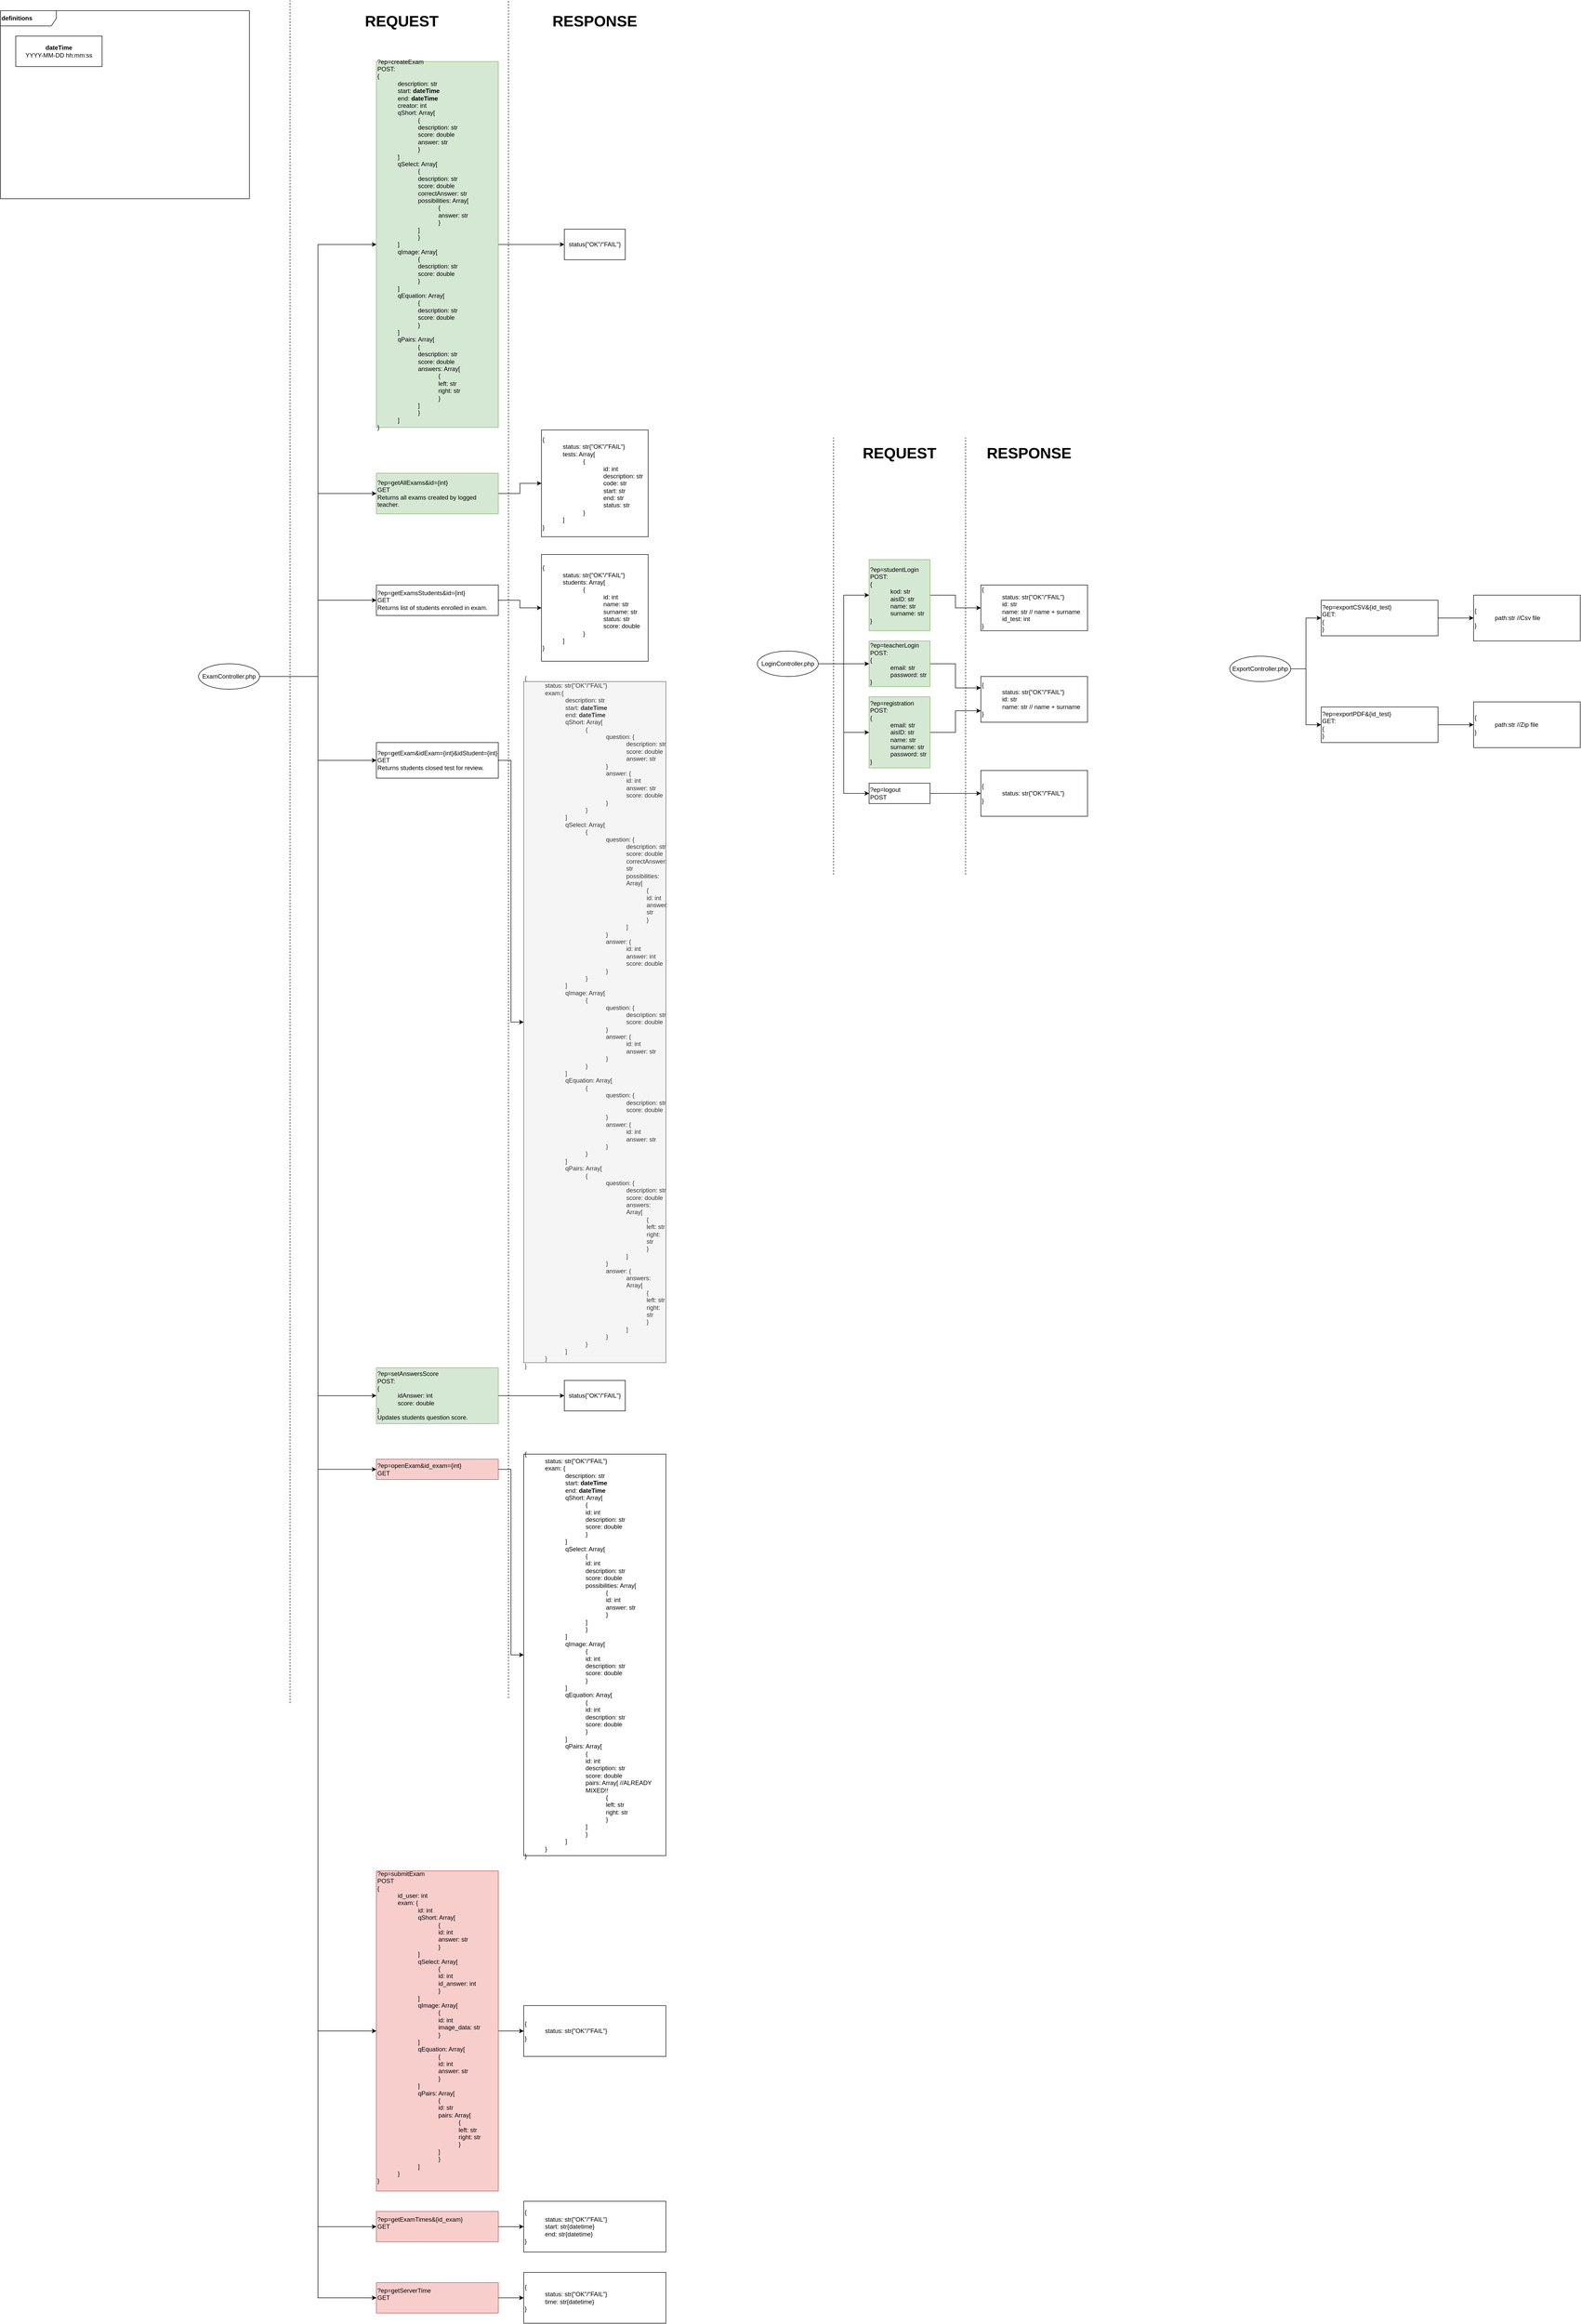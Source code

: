 <mxfile version="14.6.12" type="github">
  <diagram id="hnB_2D7E7XhQXwGnwULA" name="Page-1">
    <mxGraphModel dx="2681" dy="1648" grid="1" gridSize="10" guides="1" tooltips="1" connect="1" arrows="1" fold="1" page="1" pageScale="1" pageWidth="850" pageHeight="1100" math="0" shadow="0">
      <root>
        <mxCell id="0" />
        <mxCell id="1" parent="0" />
        <mxCell id="Ukkvu4Kca2TTCm_ugVb9-40" value="&lt;b&gt;definitions&lt;/b&gt;" style="shape=umlFrame;whiteSpace=wrap;html=1;rounded=0;align=left;width=110;height=30;verticalAlign=middle;" parent="1" vertex="1">
          <mxGeometry x="-1390" y="-1050" width="490" height="370" as="geometry" />
        </mxCell>
        <mxCell id="eN9GiGaOZoyRrEOhZdFq-2" style="edgeStyle=orthogonalEdgeStyle;rounded=0;orthogonalLoop=1;jettySize=auto;html=1;exitX=1;exitY=0.5;exitDx=0;exitDy=0;entryX=0;entryY=0.5;entryDx=0;entryDy=0;" parent="1" source="Ukkvu4Kca2TTCm_ugVb9-1" target="eN9GiGaOZoyRrEOhZdFq-1" edge="1">
          <mxGeometry relative="1" as="geometry" />
        </mxCell>
        <mxCell id="Ukkvu4Kca2TTCm_ugVb9-1" value="LoginController.php" style="ellipse;whiteSpace=wrap;html=1;" parent="1" vertex="1">
          <mxGeometry x="100" y="210" width="120" height="50" as="geometry" />
        </mxCell>
        <mxCell id="Ejc5LkepYLYyuoHMG5eN-5" style="edgeStyle=orthogonalEdgeStyle;rounded=0;orthogonalLoop=1;jettySize=auto;html=1;exitX=1;exitY=0.5;exitDx=0;exitDy=0;entryX=0;entryY=0.5;entryDx=0;entryDy=0;" parent="1" source="Ukkvu4Kca2TTCm_ugVb9-2" target="Ejc5LkepYLYyuoHMG5eN-2" edge="1">
          <mxGeometry relative="1" as="geometry" />
        </mxCell>
        <mxCell id="t6ZlHcTm-dDVkFMBGGHj-3" style="edgeStyle=orthogonalEdgeStyle;rounded=0;orthogonalLoop=1;jettySize=auto;html=1;exitX=1;exitY=0.5;exitDx=0;exitDy=0;entryX=0;entryY=0.5;entryDx=0;entryDy=0;" parent="1" source="Ukkvu4Kca2TTCm_ugVb9-2" target="t6ZlHcTm-dDVkFMBGGHj-1" edge="1">
          <mxGeometry relative="1" as="geometry" />
        </mxCell>
        <mxCell id="fs4zLGAhXx_tmGOJHILD-8" style="edgeStyle=orthogonalEdgeStyle;rounded=0;orthogonalLoop=1;jettySize=auto;html=1;exitX=1;exitY=0.5;exitDx=0;exitDy=0;entryX=0;entryY=0.5;entryDx=0;entryDy=0;" parent="1" source="Ukkvu4Kca2TTCm_ugVb9-2" target="fs4zLGAhXx_tmGOJHILD-1" edge="1">
          <mxGeometry relative="1" as="geometry" />
        </mxCell>
        <mxCell id="fs4zLGAhXx_tmGOJHILD-9" style="edgeStyle=orthogonalEdgeStyle;rounded=0;orthogonalLoop=1;jettySize=auto;html=1;exitX=1;exitY=0.5;exitDx=0;exitDy=0;entryX=0;entryY=0.5;entryDx=0;entryDy=0;" parent="1" source="Ukkvu4Kca2TTCm_ugVb9-2" target="fs4zLGAhXx_tmGOJHILD-4" edge="1">
          <mxGeometry relative="1" as="geometry" />
        </mxCell>
        <mxCell id="Ukkvu4Kca2TTCm_ugVb9-2" value="ExamController.php" style="ellipse;whiteSpace=wrap;html=1;" parent="1" vertex="1">
          <mxGeometry x="-1000" y="235" width="120" height="50" as="geometry" />
        </mxCell>
        <mxCell id="Ukkvu4Kca2TTCm_ugVb9-13" style="edgeStyle=orthogonalEdgeStyle;rounded=0;orthogonalLoop=1;jettySize=auto;html=1;exitX=1;exitY=0.5;exitDx=0;exitDy=0;entryX=0;entryY=0.25;entryDx=0;entryDy=0;" parent="1" source="Ukkvu4Kca2TTCm_ugVb9-4" target="Ukkvu4Kca2TTCm_ugVb9-12" edge="1">
          <mxGeometry relative="1" as="geometry" />
        </mxCell>
        <mxCell id="Ukkvu4Kca2TTCm_ugVb9-4" value="?ep=teacherLogin&lt;br&gt;POST:&lt;br&gt;{&lt;br&gt;&lt;blockquote style=&quot;margin: 0 0 0 40px ; border: none ; padding: 0px&quot;&gt;email: str&lt;br&gt;password: str&lt;/blockquote&gt;}" style="rounded=0;whiteSpace=wrap;html=1;align=left;fillColor=#d5e8d4;strokeColor=#82b366;" parent="1" vertex="1">
          <mxGeometry x="320" y="190" width="120" height="90" as="geometry" />
        </mxCell>
        <mxCell id="Ukkvu4Kca2TTCm_ugVb9-14" style="edgeStyle=orthogonalEdgeStyle;rounded=0;orthogonalLoop=1;jettySize=auto;html=1;exitX=1;exitY=0.5;exitDx=0;exitDy=0;entryX=0;entryY=0.5;entryDx=0;entryDy=0;" parent="1" source="Ukkvu4Kca2TTCm_ugVb9-5" target="Ejc5LkepYLYyuoHMG5eN-1" edge="1">
          <mxGeometry relative="1" as="geometry" />
        </mxCell>
        <mxCell id="Ukkvu4Kca2TTCm_ugVb9-5" value="?ep=studentLogin&lt;br&gt;POST:&lt;br&gt;{&lt;br&gt;&lt;blockquote style=&quot;margin: 0 0 0 40px ; border: none ; padding: 0px&quot;&gt;kod: str&lt;br&gt;aisID: str&lt;br&gt;name: str&lt;br&gt;surname: str&lt;/blockquote&gt;&lt;span&gt;}&lt;/span&gt;" style="rounded=0;whiteSpace=wrap;html=1;align=left;fillColor=#d5e8d4;strokeColor=#82b366;" parent="1" vertex="1">
          <mxGeometry x="320" y="30" width="120" height="140" as="geometry" />
        </mxCell>
        <mxCell id="Ukkvu4Kca2TTCm_ugVb9-15" style="edgeStyle=orthogonalEdgeStyle;rounded=0;orthogonalLoop=1;jettySize=auto;html=1;exitX=1;exitY=0.5;exitDx=0;exitDy=0;entryX=0;entryY=0.75;entryDx=0;entryDy=0;" parent="1" source="Ukkvu4Kca2TTCm_ugVb9-6" target="Ukkvu4Kca2TTCm_ugVb9-12" edge="1">
          <mxGeometry relative="1" as="geometry" />
        </mxCell>
        <mxCell id="Ukkvu4Kca2TTCm_ugVb9-6" value="?ep=registration&lt;br&gt;POST:&lt;br&gt;{&lt;br&gt;&lt;blockquote style=&quot;margin: 0 0 0 40px ; border: none ; padding: 0px&quot;&gt;email: str&lt;br&gt;aisID: str&lt;br&gt;name: str&lt;br&gt;surname: str&lt;br&gt;password: str&lt;/blockquote&gt;}" style="rounded=0;whiteSpace=wrap;html=1;align=left;fillColor=#d5e8d4;strokeColor=#82b366;" parent="1" vertex="1">
          <mxGeometry x="320" y="300" width="120" height="140" as="geometry" />
        </mxCell>
        <mxCell id="Ukkvu4Kca2TTCm_ugVb9-9" style="edgeStyle=orthogonalEdgeStyle;rounded=0;orthogonalLoop=1;jettySize=auto;html=1;exitX=1;exitY=0.5;exitDx=0;exitDy=0;entryX=0;entryY=0.5;entryDx=0;entryDy=0;" parent="1" source="Ukkvu4Kca2TTCm_ugVb9-1" target="Ukkvu4Kca2TTCm_ugVb9-5" edge="1">
          <mxGeometry relative="1" as="geometry">
            <mxPoint x="260" y="220" as="sourcePoint" />
          </mxGeometry>
        </mxCell>
        <mxCell id="Ukkvu4Kca2TTCm_ugVb9-10" style="edgeStyle=orthogonalEdgeStyle;rounded=0;orthogonalLoop=1;jettySize=auto;html=1;exitX=1;exitY=0.5;exitDx=0;exitDy=0;entryX=0;entryY=0.5;entryDx=0;entryDy=0;" parent="1" source="Ukkvu4Kca2TTCm_ugVb9-1" target="Ukkvu4Kca2TTCm_ugVb9-4" edge="1">
          <mxGeometry relative="1" as="geometry">
            <mxPoint x="260" y="220" as="sourcePoint" />
          </mxGeometry>
        </mxCell>
        <mxCell id="Ukkvu4Kca2TTCm_ugVb9-11" style="edgeStyle=orthogonalEdgeStyle;rounded=0;orthogonalLoop=1;jettySize=auto;html=1;exitX=1;exitY=0.5;exitDx=0;exitDy=0;entryX=0;entryY=0.5;entryDx=0;entryDy=0;" parent="1" source="Ukkvu4Kca2TTCm_ugVb9-1" target="Ukkvu4Kca2TTCm_ugVb9-6" edge="1">
          <mxGeometry relative="1" as="geometry">
            <mxPoint x="260" y="220" as="sourcePoint" />
          </mxGeometry>
        </mxCell>
        <mxCell id="Ukkvu4Kca2TTCm_ugVb9-12" value="{&lt;br&gt;&lt;blockquote style=&quot;margin: 0 0 0 40px ; border: none ; padding: 0px&quot;&gt;status: str{&quot;OK&quot;/&quot;FAIL&quot;}&lt;br&gt;id: str&lt;br&gt;name: str // name + surname&lt;/blockquote&gt;}" style="rounded=0;whiteSpace=wrap;html=1;align=left;" parent="1" vertex="1">
          <mxGeometry x="540" y="260" width="210" height="90" as="geometry" />
        </mxCell>
        <mxCell id="Ukkvu4Kca2TTCm_ugVb9-20" style="edgeStyle=orthogonalEdgeStyle;rounded=0;orthogonalLoop=1;jettySize=auto;html=1;exitX=1;exitY=0.5;exitDx=0;exitDy=0;entryX=0;entryY=0.5;entryDx=0;entryDy=0;" parent="1" source="Ukkvu4Kca2TTCm_ugVb9-2" target="Ukkvu4Kca2TTCm_ugVb9-18" edge="1">
          <mxGeometry relative="1" as="geometry">
            <mxPoint x="-760" y="260" as="sourcePoint" />
          </mxGeometry>
        </mxCell>
        <mxCell id="Ukkvu4Kca2TTCm_ugVb9-27" style="edgeStyle=orthogonalEdgeStyle;rounded=0;orthogonalLoop=1;jettySize=auto;html=1;exitX=1;exitY=0.5;exitDx=0;exitDy=0;entryX=0;entryY=0.5;entryDx=0;entryDy=0;" parent="1" source="Ukkvu4Kca2TTCm_ugVb9-2" target="Ukkvu4Kca2TTCm_ugVb9-24" edge="1">
          <mxGeometry relative="1" as="geometry">
            <mxPoint x="-760" y="260" as="sourcePoint" />
          </mxGeometry>
        </mxCell>
        <mxCell id="Ukkvu4Kca2TTCm_ugVb9-34" style="edgeStyle=orthogonalEdgeStyle;rounded=0;orthogonalLoop=1;jettySize=auto;html=1;exitX=1;exitY=0.5;exitDx=0;exitDy=0;entryX=0;entryY=0.5;entryDx=0;entryDy=0;" parent="1" source="Ukkvu4Kca2TTCm_ugVb9-2" target="Ukkvu4Kca2TTCm_ugVb9-28" edge="1">
          <mxGeometry relative="1" as="geometry">
            <mxPoint x="-760" y="260" as="sourcePoint" />
          </mxGeometry>
        </mxCell>
        <mxCell id="Ukkvu4Kca2TTCm_ugVb9-35" style="edgeStyle=orthogonalEdgeStyle;rounded=0;orthogonalLoop=1;jettySize=auto;html=1;exitX=1;exitY=0.5;exitDx=0;exitDy=0;entryX=0;entryY=0.5;entryDx=0;entryDy=0;" parent="1" source="Ukkvu4Kca2TTCm_ugVb9-2" target="Ukkvu4Kca2TTCm_ugVb9-30" edge="1">
          <mxGeometry relative="1" as="geometry">
            <mxPoint x="-760" y="260" as="sourcePoint" />
          </mxGeometry>
        </mxCell>
        <mxCell id="Ukkvu4Kca2TTCm_ugVb9-37" style="edgeStyle=orthogonalEdgeStyle;rounded=0;orthogonalLoop=1;jettySize=auto;html=1;exitX=1;exitY=0.5;exitDx=0;exitDy=0;entryX=0;entryY=0.5;entryDx=0;entryDy=0;" parent="1" source="Ukkvu4Kca2TTCm_ugVb9-2" target="Ukkvu4Kca2TTCm_ugVb9-36" edge="1">
          <mxGeometry relative="1" as="geometry">
            <mxPoint x="-760" y="260" as="sourcePoint" />
          </mxGeometry>
        </mxCell>
        <mxCell id="Ukkvu4Kca2TTCm_ugVb9-22" style="edgeStyle=orthogonalEdgeStyle;rounded=0;orthogonalLoop=1;jettySize=auto;html=1;exitX=1;exitY=0.5;exitDx=0;exitDy=0;entryX=0;entryY=0.5;entryDx=0;entryDy=0;" parent="1" source="Ukkvu4Kca2TTCm_ugVb9-18" target="Ukkvu4Kca2TTCm_ugVb9-21" edge="1">
          <mxGeometry relative="1" as="geometry" />
        </mxCell>
        <mxCell id="Ukkvu4Kca2TTCm_ugVb9-18" value="?ep=createExam&lt;br&gt;POST:&lt;br&gt;{&lt;br&gt;&lt;blockquote style=&quot;margin: 0 0 0 40px ; border: none ; padding: 0px&quot;&gt;description: str&lt;br&gt;start: &lt;b&gt;dateTime&lt;br&gt;&lt;/b&gt;end: &lt;b&gt;dateTime&lt;/b&gt;&lt;/blockquote&gt;&lt;blockquote style=&quot;margin: 0 0 0 40px ; border: none ; padding: 0px&quot;&gt;creator: int&lt;br&gt;qShort: Array[&lt;blockquote style=&quot;margin: 0 0 0 40px ; border: none ; padding: 0px&quot;&gt;{&lt;/blockquote&gt;&lt;blockquote style=&quot;margin: 0 0 0 40px ; border: none ; padding: 0px&quot;&gt;description: str&lt;/blockquote&gt;&lt;blockquote style=&quot;margin: 0 0 0 40px ; border: none ; padding: 0px&quot;&gt;score: double&lt;/blockquote&gt;&lt;blockquote style=&quot;margin: 0 0 0 40px ; border: none ; padding: 0px&quot;&gt;answer: str&lt;/blockquote&gt;&lt;blockquote style=&quot;margin: 0 0 0 40px ; border: none ; padding: 0px&quot;&gt;}&lt;/blockquote&gt;]&lt;br&gt;qSelect: Array[&lt;blockquote style=&quot;margin: 0 0 0 40px ; border: none ; padding: 0px&quot;&gt;{&lt;/blockquote&gt;&lt;blockquote style=&quot;margin: 0 0 0 40px ; border: none ; padding: 0px&quot;&gt;description: str&lt;/blockquote&gt;&lt;blockquote style=&quot;margin: 0 0 0 40px ; border: none ; padding: 0px&quot;&gt;score: double&lt;/blockquote&gt;&lt;blockquote style=&quot;margin: 0 0 0 40px ; border: none ; padding: 0px&quot;&gt;correctAnswer: str&lt;/blockquote&gt;&lt;blockquote style=&quot;margin: 0 0 0 40px ; border: none ; padding: 0px&quot;&gt;possibilities: Array[&lt;/blockquote&gt;&lt;blockquote style=&quot;margin: 0 0 0 40px ; border: none ; padding: 0px&quot;&gt;&lt;blockquote style=&quot;margin: 0 0 0 40px ; border: none ; padding: 0px&quot;&gt;{&lt;/blockquote&gt;&lt;/blockquote&gt;&lt;blockquote style=&quot;margin: 0 0 0 40px ; border: none ; padding: 0px&quot;&gt;&lt;blockquote style=&quot;margin: 0 0 0 40px ; border: none ; padding: 0px&quot;&gt;answer: str&lt;/blockquote&gt;&lt;/blockquote&gt;&lt;blockquote style=&quot;margin: 0 0 0 40px ; border: none ; padding: 0px&quot;&gt;&lt;blockquote style=&quot;margin: 0 0 0 40px ; border: none ; padding: 0px&quot;&gt;}&lt;/blockquote&gt;&lt;/blockquote&gt;&lt;blockquote style=&quot;margin: 0 0 0 40px ; border: none ; padding: 0px&quot;&gt;]&lt;/blockquote&gt;&lt;blockquote style=&quot;margin: 0 0 0 40px ; border: none ; padding: 0px&quot;&gt;}&lt;/blockquote&gt;]&lt;br&gt;qImage: Array[&lt;blockquote style=&quot;margin: 0 0 0 40px ; border: none ; padding: 0px&quot;&gt;{&lt;/blockquote&gt;&lt;blockquote style=&quot;margin: 0 0 0 40px ; border: none ; padding: 0px&quot;&gt;description: str&lt;/blockquote&gt;&lt;blockquote style=&quot;margin: 0 0 0 40px ; border: none ; padding: 0px&quot;&gt;score: double&lt;/blockquote&gt;&lt;blockquote style=&quot;margin: 0 0 0 40px ; border: none ; padding: 0px&quot;&gt;}&lt;/blockquote&gt;]&lt;br&gt;qEquation: Array[&lt;blockquote style=&quot;margin: 0 0 0 40px ; border: none ; padding: 0px&quot;&gt;{&lt;/blockquote&gt;&lt;blockquote style=&quot;margin: 0 0 0 40px ; border: none ; padding: 0px&quot;&gt;description: str&lt;/blockquote&gt;&lt;blockquote style=&quot;margin: 0 0 0 40px ; border: none ; padding: 0px&quot;&gt;score: double&lt;/blockquote&gt;&lt;blockquote style=&quot;margin: 0 0 0 40px ; border: none ; padding: 0px&quot;&gt;}&lt;/blockquote&gt;]&lt;br&gt;qPairs: Array[&lt;blockquote style=&quot;margin: 0 0 0 40px ; border: none ; padding: 0px&quot;&gt;{&lt;/blockquote&gt;&lt;blockquote style=&quot;margin: 0 0 0 40px ; border: none ; padding: 0px&quot;&gt;description: str&lt;/blockquote&gt;&lt;blockquote style=&quot;margin: 0 0 0 40px ; border: none ; padding: 0px&quot;&gt;score: double&lt;/blockquote&gt;&lt;blockquote style=&quot;margin: 0 0 0 40px ; border: none ; padding: 0px&quot;&gt;answers: Array[&lt;/blockquote&gt;&lt;blockquote style=&quot;margin: 0 0 0 40px ; border: none ; padding: 0px&quot;&gt;&lt;blockquote style=&quot;margin: 0 0 0 40px ; border: none ; padding: 0px&quot;&gt;{&lt;/blockquote&gt;&lt;/blockquote&gt;&lt;blockquote style=&quot;margin: 0 0 0 40px ; border: none ; padding: 0px&quot;&gt;&lt;blockquote style=&quot;margin: 0 0 0 40px ; border: none ; padding: 0px&quot;&gt;left: str&lt;/blockquote&gt;&lt;/blockquote&gt;&lt;blockquote style=&quot;margin: 0 0 0 40px ; border: none ; padding: 0px&quot;&gt;&lt;blockquote style=&quot;margin: 0 0 0 40px ; border: none ; padding: 0px&quot;&gt;right: str&lt;/blockquote&gt;&lt;/blockquote&gt;&lt;blockquote style=&quot;margin: 0 0 0 40px ; border: none ; padding: 0px&quot;&gt;&lt;blockquote style=&quot;margin: 0 0 0 40px ; border: none ; padding: 0px&quot;&gt;}&lt;/blockquote&gt;&lt;/blockquote&gt;&lt;blockquote style=&quot;margin: 0 0 0 40px ; border: none ; padding: 0px&quot;&gt;]&lt;/blockquote&gt;&lt;blockquote style=&quot;margin: 0 0 0 40px ; border: none ; padding: 0px&quot;&gt;}&lt;/blockquote&gt;]&lt;/blockquote&gt;&lt;span&gt;}&lt;/span&gt;&lt;blockquote style=&quot;margin: 0 0 0 40px ; border: none ; padding: 0px&quot;&gt;&lt;blockquote style=&quot;margin: 0 0 0 40px ; border: none ; padding: 0px&quot;&gt;&lt;/blockquote&gt;&lt;/blockquote&gt;&lt;blockquote style=&quot;margin: 0 0 0 40px ; border: none ; padding: 0px&quot;&gt;&lt;blockquote style=&quot;margin: 0 0 0 40px ; border: none ; padding: 0px&quot;&gt;&lt;/blockquote&gt;&lt;/blockquote&gt;&lt;blockquote style=&quot;margin: 0 0 0 40px ; border: none ; padding: 0px&quot;&gt;&lt;blockquote style=&quot;margin: 0 0 0 40px ; border: none ; padding: 0px&quot;&gt;&lt;/blockquote&gt;&lt;/blockquote&gt;" style="rounded=0;whiteSpace=wrap;html=1;labelPosition=center;verticalLabelPosition=middle;align=left;verticalAlign=middle;fillColor=#d5e8d4;strokeColor=#82b366;" parent="1" vertex="1">
          <mxGeometry x="-650" y="-950" width="240" height="720" as="geometry" />
        </mxCell>
        <mxCell id="Ukkvu4Kca2TTCm_ugVb9-19" value="&lt;b&gt;dateTime&lt;/b&gt;&lt;br&gt;&lt;div style=&quot;&quot;&gt;&lt;span&gt;YYYY-MM-DD hh:mm:ss&lt;/span&gt;&lt;/div&gt;" style="rounded=0;whiteSpace=wrap;html=1;align=center;" parent="1" vertex="1">
          <mxGeometry x="-1360" y="-1000" width="170" height="60" as="geometry" />
        </mxCell>
        <mxCell id="Ukkvu4Kca2TTCm_ugVb9-21" value="status{&quot;OK&quot;/&quot;FAIL&quot;}" style="rounded=0;whiteSpace=wrap;html=1;" parent="1" vertex="1">
          <mxGeometry x="-280" y="-620" width="120" height="60" as="geometry" />
        </mxCell>
        <mxCell id="Ukkvu4Kca2TTCm_ugVb9-26" style="edgeStyle=orthogonalEdgeStyle;rounded=0;orthogonalLoop=1;jettySize=auto;html=1;exitX=1;exitY=0.5;exitDx=0;exitDy=0;entryX=0;entryY=0.5;entryDx=0;entryDy=0;" parent="1" source="Ukkvu4Kca2TTCm_ugVb9-24" target="Ukkvu4Kca2TTCm_ugVb9-25" edge="1">
          <mxGeometry relative="1" as="geometry" />
        </mxCell>
        <mxCell id="Ukkvu4Kca2TTCm_ugVb9-24" value="?ep=getAllExams&amp;amp;id={int}&lt;br&gt;GET&lt;br&gt;Returns all exams created by logged teacher.&lt;br&gt;&lt;blockquote style=&quot;margin: 0 0 0 40px ; border: none ; padding: 0px&quot;&gt;&lt;blockquote style=&quot;margin: 0 0 0 40px ; border: none ; padding: 0px&quot;&gt;&lt;/blockquote&gt;&lt;/blockquote&gt;&lt;blockquote style=&quot;margin: 0 0 0 40px ; border: none ; padding: 0px&quot;&gt;&lt;blockquote style=&quot;margin: 0 0 0 40px ; border: none ; padding: 0px&quot;&gt;&lt;/blockquote&gt;&lt;/blockquote&gt;&lt;blockquote style=&quot;margin: 0 0 0 40px ; border: none ; padding: 0px&quot;&gt;&lt;blockquote style=&quot;margin: 0 0 0 40px ; border: none ; padding: 0px&quot;&gt;&lt;/blockquote&gt;&lt;/blockquote&gt;" style="rounded=0;whiteSpace=wrap;html=1;labelPosition=center;verticalLabelPosition=middle;align=left;verticalAlign=middle;fillColor=#d5e8d4;strokeColor=#82b366;" parent="1" vertex="1">
          <mxGeometry x="-650" y="-140" width="240" height="80" as="geometry" />
        </mxCell>
        <mxCell id="Ukkvu4Kca2TTCm_ugVb9-25" value="&lt;span&gt;{&lt;br&gt;&lt;/span&gt;&lt;blockquote style=&quot;margin: 0 0 0 40px ; border: none ; padding: 0px&quot;&gt;status: str{&quot;OK&quot;/&quot;FAIL&quot;}&lt;/blockquote&gt;&lt;blockquote style=&quot;margin: 0px 0px 0px 40px ; border: none ; padding: 0px&quot;&gt;tests: Array[&lt;/blockquote&gt;&lt;blockquote style=&quot;margin: 0px 0px 0px 40px ; border: none ; padding: 0px&quot;&gt;&lt;blockquote style=&quot;margin: 0px 0px 0px 40px ; border: none ; padding: 0px&quot;&gt;{&lt;/blockquote&gt;&lt;/blockquote&gt;&lt;blockquote style=&quot;margin: 0px 0px 0px 40px ; border: none ; padding: 0px&quot;&gt;&lt;blockquote style=&quot;margin: 0px 0px 0px 40px ; border: none ; padding: 0px&quot;&gt;&lt;blockquote style=&quot;margin: 0px 0px 0px 40px ; border: none ; padding: 0px&quot;&gt;id: int&lt;/blockquote&gt;&lt;/blockquote&gt;&lt;/blockquote&gt;&lt;blockquote style=&quot;margin: 0px 0px 0px 40px ; border: none ; padding: 0px&quot;&gt;&lt;blockquote style=&quot;margin: 0px 0px 0px 40px ; border: none ; padding: 0px&quot;&gt;&lt;blockquote style=&quot;margin: 0px 0px 0px 40px ; border: none ; padding: 0px&quot;&gt;description: str&lt;/blockquote&gt;&lt;blockquote style=&quot;margin: 0px 0px 0px 40px ; border: none ; padding: 0px&quot;&gt;code: str&lt;/blockquote&gt;&lt;blockquote style=&quot;margin: 0px 0px 0px 40px ; border: none ; padding: 0px&quot;&gt;start: str&lt;/blockquote&gt;&lt;blockquote style=&quot;margin: 0px 0px 0px 40px ; border: none ; padding: 0px&quot;&gt;end: str&lt;/blockquote&gt;&lt;blockquote style=&quot;margin: 0px 0px 0px 40px ; border: none ; padding: 0px&quot;&gt;status: str&lt;/blockquote&gt;&lt;/blockquote&gt;&lt;/blockquote&gt;&lt;blockquote style=&quot;margin: 0px 0px 0px 40px ; border: none ; padding: 0px&quot;&gt;&lt;blockquote style=&quot;margin: 0px 0px 0px 40px ; border: none ; padding: 0px&quot;&gt;}&lt;/blockquote&gt;&lt;/blockquote&gt;&lt;blockquote style=&quot;margin: 0px 0px 0px 40px ; border: none ; padding: 0px&quot;&gt;&lt;blockquote style=&quot;margin: 0px 0px 0px 40px ; border: none ; padding: 0px&quot;&gt;&lt;/blockquote&gt;&lt;/blockquote&gt;&lt;blockquote style=&quot;margin: 0px 0px 0px 40px ; border: none ; padding: 0px&quot;&gt;&lt;blockquote style=&quot;margin: 0px 0px 0px 40px ; border: none ; padding: 0px&quot;&gt;&lt;/blockquote&gt;&lt;/blockquote&gt;&lt;blockquote style=&quot;margin: 0px 0px 0px 40px ; border: none ; padding: 0px&quot;&gt;&lt;blockquote style=&quot;margin: 0px 0px 0px 40px ; border: none ; padding: 0px&quot;&gt;&lt;/blockquote&gt;&lt;/blockquote&gt;&lt;blockquote style=&quot;margin: 0px 0px 0px 40px ; border: none ; padding: 0px&quot;&gt;]&lt;/blockquote&gt;&lt;blockquote style=&quot;margin: 0px 0px 0px 40px ; border: none ; padding: 0px&quot;&gt;&lt;/blockquote&gt;&lt;span&gt;}&lt;/span&gt;" style="rounded=0;whiteSpace=wrap;html=1;align=left;" parent="1" vertex="1">
          <mxGeometry x="-325" y="-225" width="210" height="210" as="geometry" />
        </mxCell>
        <mxCell id="Ukkvu4Kca2TTCm_ugVb9-33" style="edgeStyle=orthogonalEdgeStyle;rounded=0;orthogonalLoop=1;jettySize=auto;html=1;exitX=1;exitY=0.5;exitDx=0;exitDy=0;entryX=0;entryY=0.5;entryDx=0;entryDy=0;" parent="1" source="Ukkvu4Kca2TTCm_ugVb9-28" target="Ukkvu4Kca2TTCm_ugVb9-29" edge="1">
          <mxGeometry relative="1" as="geometry" />
        </mxCell>
        <mxCell id="Ukkvu4Kca2TTCm_ugVb9-28" value="?ep=getExamsStudents&amp;amp;id={int}&lt;br&gt;GET&lt;br&gt;Returns list of students enrolled in exam.&lt;br&gt;&lt;blockquote style=&quot;margin: 0 0 0 40px ; border: none ; padding: 0px&quot;&gt;&lt;blockquote style=&quot;margin: 0 0 0 40px ; border: none ; padding: 0px&quot;&gt;&lt;/blockquote&gt;&lt;/blockquote&gt;&lt;blockquote style=&quot;margin: 0 0 0 40px ; border: none ; padding: 0px&quot;&gt;&lt;blockquote style=&quot;margin: 0 0 0 40px ; border: none ; padding: 0px&quot;&gt;&lt;/blockquote&gt;&lt;/blockquote&gt;&lt;blockquote style=&quot;margin: 0 0 0 40px ; border: none ; padding: 0px&quot;&gt;&lt;blockquote style=&quot;margin: 0 0 0 40px ; border: none ; padding: 0px&quot;&gt;&lt;/blockquote&gt;&lt;/blockquote&gt;" style="rounded=0;whiteSpace=wrap;html=1;labelPosition=center;verticalLabelPosition=middle;align=left;verticalAlign=middle;" parent="1" vertex="1">
          <mxGeometry x="-650" y="80" width="240" height="60" as="geometry" />
        </mxCell>
        <mxCell id="Ukkvu4Kca2TTCm_ugVb9-29" value="&lt;span&gt;{&lt;br&gt;&lt;/span&gt;&lt;blockquote style=&quot;margin: 0 0 0 40px ; border: none ; padding: 0px&quot;&gt;status: str{&quot;OK&quot;/&quot;FAIL&quot;}&lt;/blockquote&gt;&lt;blockquote style=&quot;margin: 0px 0px 0px 40px ; border: none ; padding: 0px&quot;&gt;students: Array[&lt;/blockquote&gt;&lt;blockquote style=&quot;margin: 0px 0px 0px 40px ; border: none ; padding: 0px&quot;&gt;&lt;blockquote style=&quot;margin: 0px 0px 0px 40px ; border: none ; padding: 0px&quot;&gt;{&lt;/blockquote&gt;&lt;/blockquote&gt;&lt;blockquote style=&quot;margin: 0px 0px 0px 40px ; border: none ; padding: 0px&quot;&gt;&lt;blockquote style=&quot;margin: 0px 0px 0px 40px ; border: none ; padding: 0px&quot;&gt;&lt;blockquote style=&quot;margin: 0px 0px 0px 40px ; border: none ; padding: 0px&quot;&gt;id: int&lt;/blockquote&gt;&lt;blockquote style=&quot;margin: 0px 0px 0px 40px ; border: none ; padding: 0px&quot;&gt;name: str&lt;/blockquote&gt;&lt;blockquote style=&quot;margin: 0px 0px 0px 40px ; border: none ; padding: 0px&quot;&gt;surname: str&lt;/blockquote&gt;&lt;blockquote style=&quot;margin: 0px 0px 0px 40px ; border: none ; padding: 0px&quot;&gt;status: str&lt;/blockquote&gt;&lt;blockquote style=&quot;margin: 0px 0px 0px 40px ; border: none ; padding: 0px&quot;&gt;score: double&lt;/blockquote&gt;&lt;/blockquote&gt;&lt;/blockquote&gt;&lt;blockquote style=&quot;margin: 0px 0px 0px 40px ; border: none ; padding: 0px&quot;&gt;&lt;blockquote style=&quot;margin: 0px 0px 0px 40px ; border: none ; padding: 0px&quot;&gt;}&lt;/blockquote&gt;&lt;/blockquote&gt;&lt;blockquote style=&quot;margin: 0px 0px 0px 40px ; border: none ; padding: 0px&quot;&gt;&lt;blockquote style=&quot;margin: 0px 0px 0px 40px ; border: none ; padding: 0px&quot;&gt;&lt;/blockquote&gt;&lt;/blockquote&gt;&lt;blockquote style=&quot;margin: 0px 0px 0px 40px ; border: none ; padding: 0px&quot;&gt;&lt;blockquote style=&quot;margin: 0px 0px 0px 40px ; border: none ; padding: 0px&quot;&gt;&lt;/blockquote&gt;&lt;/blockquote&gt;&lt;blockquote style=&quot;margin: 0px 0px 0px 40px ; border: none ; padding: 0px&quot;&gt;&lt;blockquote style=&quot;margin: 0px 0px 0px 40px ; border: none ; padding: 0px&quot;&gt;&lt;/blockquote&gt;&lt;/blockquote&gt;&lt;blockquote style=&quot;margin: 0px 0px 0px 40px ; border: none ; padding: 0px&quot;&gt;]&lt;/blockquote&gt;&lt;blockquote style=&quot;margin: 0px 0px 0px 40px ; border: none ; padding: 0px&quot;&gt;&lt;/blockquote&gt;&lt;span&gt;}&lt;/span&gt;" style="rounded=0;whiteSpace=wrap;html=1;align=left;" parent="1" vertex="1">
          <mxGeometry x="-325" y="20" width="210" height="210" as="geometry" />
        </mxCell>
        <mxCell id="Ukkvu4Kca2TTCm_ugVb9-32" style="edgeStyle=orthogonalEdgeStyle;rounded=0;orthogonalLoop=1;jettySize=auto;html=1;exitX=1;exitY=0.5;exitDx=0;exitDy=0;entryX=0;entryY=0.5;entryDx=0;entryDy=0;" parent="1" source="Ukkvu4Kca2TTCm_ugVb9-30" target="Ukkvu4Kca2TTCm_ugVb9-31" edge="1">
          <mxGeometry relative="1" as="geometry" />
        </mxCell>
        <mxCell id="Ukkvu4Kca2TTCm_ugVb9-30" value="?ep=getExam&amp;amp;idExam={int}&amp;amp;idStudent={int}&lt;br&gt;GET&lt;br&gt;Returns students closed test for review.&lt;br&gt;&lt;blockquote style=&quot;margin: 0 0 0 40px ; border: none ; padding: 0px&quot;&gt;&lt;blockquote style=&quot;margin: 0 0 0 40px ; border: none ; padding: 0px&quot;&gt;&lt;/blockquote&gt;&lt;/blockquote&gt;&lt;blockquote style=&quot;margin: 0 0 0 40px ; border: none ; padding: 0px&quot;&gt;&lt;blockquote style=&quot;margin: 0 0 0 40px ; border: none ; padding: 0px&quot;&gt;&lt;/blockquote&gt;&lt;/blockquote&gt;&lt;blockquote style=&quot;margin: 0 0 0 40px ; border: none ; padding: 0px&quot;&gt;&lt;blockquote style=&quot;margin: 0 0 0 40px ; border: none ; padding: 0px&quot;&gt;&lt;/blockquote&gt;&lt;/blockquote&gt;" style="rounded=0;whiteSpace=wrap;html=1;labelPosition=center;verticalLabelPosition=middle;align=left;verticalAlign=middle;" parent="1" vertex="1">
          <mxGeometry x="-650" y="390" width="240" height="70" as="geometry" />
        </mxCell>
        <mxCell id="Ukkvu4Kca2TTCm_ugVb9-31" value="{&lt;br&gt;&lt;blockquote style=&quot;margin: 0 0 0 40px ; border: none ; padding: 0px&quot;&gt;status: str{&quot;OK&quot;/&quot;FAIL&quot;}&lt;br&gt;exam:{&lt;blockquote style=&quot;margin: 0px 0px 0px 40px ; border: none ; padding: 0px&quot;&gt;description: str&lt;/blockquote&gt;&lt;blockquote style=&quot;margin: 0px 0px 0px 40px ; border: none ; padding: 0px&quot;&gt;start:&amp;nbsp;&lt;b&gt;dateTime&lt;br&gt;&lt;/b&gt;&lt;/blockquote&gt;&lt;blockquote style=&quot;margin: 0px 0px 0px 40px ; border: none ; padding: 0px&quot;&gt;end:&amp;nbsp;&lt;b&gt;dateTime&lt;br&gt;&lt;/b&gt;&lt;/blockquote&gt;&lt;blockquote style=&quot;margin: 0px 0px 0px 40px ; border: none ; padding: 0px&quot;&gt;qShort: Array[&lt;/blockquote&gt;&lt;blockquote style=&quot;margin: 0 0 0 40px ; border: none ; padding: 0px&quot;&gt;&lt;blockquote style=&quot;margin: 0px 0px 0px 40px ; border: none ; padding: 0px&quot;&gt;{&lt;/blockquote&gt;&lt;/blockquote&gt;&lt;blockquote style=&quot;margin: 0 0 0 40px ; border: none ; padding: 0px&quot;&gt;&lt;blockquote style=&quot;margin: 0px 0px 0px 40px ; border: none ; padding: 0px&quot;&gt;&lt;blockquote style=&quot;margin: 0px 0px 0px 40px ; border: none ; padding: 0px&quot;&gt;question: {&lt;/blockquote&gt;&lt;/blockquote&gt;&lt;/blockquote&gt;&lt;blockquote style=&quot;margin: 0 0 0 40px ; border: none ; padding: 0px&quot;&gt;&lt;blockquote style=&quot;margin: 0 0 0 40px ; border: none ; padding: 0px&quot;&gt;&lt;blockquote style=&quot;margin: 0px 0px 0px 40px ; border: none ; padding: 0px&quot;&gt;&lt;blockquote style=&quot;margin: 0px 0px 0px 40px ; border: none ; padding: 0px&quot;&gt;description: str&lt;/blockquote&gt;&lt;/blockquote&gt;&lt;/blockquote&gt;&lt;/blockquote&gt;&lt;blockquote style=&quot;margin: 0 0 0 40px ; border: none ; padding: 0px&quot;&gt;&lt;blockquote style=&quot;margin: 0 0 0 40px ; border: none ; padding: 0px&quot;&gt;&lt;blockquote style=&quot;margin: 0px 0px 0px 40px ; border: none ; padding: 0px&quot;&gt;&lt;blockquote style=&quot;margin: 0px 0px 0px 40px ; border: none ; padding: 0px&quot;&gt;score: double&lt;/blockquote&gt;&lt;/blockquote&gt;&lt;/blockquote&gt;&lt;/blockquote&gt;&lt;blockquote style=&quot;margin: 0 0 0 40px ; border: none ; padding: 0px&quot;&gt;&lt;blockquote style=&quot;margin: 0 0 0 40px ; border: none ; padding: 0px&quot;&gt;&lt;blockquote style=&quot;margin: 0px 0px 0px 40px ; border: none ; padding: 0px&quot;&gt;&lt;blockquote style=&quot;margin: 0px 0px 0px 40px ; border: none ; padding: 0px&quot;&gt;answer: str&lt;/blockquote&gt;&lt;/blockquote&gt;&lt;/blockquote&gt;&lt;/blockquote&gt;&lt;blockquote style=&quot;margin: 0 0 0 40px ; border: none ; padding: 0px&quot;&gt;&lt;blockquote style=&quot;margin: 0px 0px 0px 40px ; border: none ; padding: 0px&quot;&gt;&lt;blockquote style=&quot;margin: 0px 0px 0px 40px ; border: none ; padding: 0px&quot;&gt;}&lt;/blockquote&gt;&lt;/blockquote&gt;&lt;/blockquote&gt;&lt;blockquote style=&quot;margin: 0 0 0 40px ; border: none ; padding: 0px&quot;&gt;&lt;blockquote style=&quot;margin: 0px 0px 0px 40px ; border: none ; padding: 0px&quot;&gt;&lt;blockquote style=&quot;margin: 0px 0px 0px 40px ; border: none ; padding: 0px&quot;&gt;answer: {&lt;/blockquote&gt;&lt;/blockquote&gt;&lt;/blockquote&gt;&lt;blockquote style=&quot;margin: 0 0 0 40px ; border: none ; padding: 0px&quot;&gt;&lt;blockquote style=&quot;margin: 0 0 0 40px ; border: none ; padding: 0px&quot;&gt;&lt;blockquote style=&quot;margin: 0px 0px 0px 40px ; border: none ; padding: 0px&quot;&gt;&lt;blockquote style=&quot;margin: 0px 0px 0px 40px ; border: none ; padding: 0px&quot;&gt;id: int&lt;/blockquote&gt;&lt;/blockquote&gt;&lt;/blockquote&gt;&lt;/blockquote&gt;&lt;blockquote style=&quot;margin: 0 0 0 40px ; border: none ; padding: 0px&quot;&gt;&lt;blockquote style=&quot;margin: 0 0 0 40px ; border: none ; padding: 0px&quot;&gt;&lt;blockquote style=&quot;margin: 0px 0px 0px 40px ; border: none ; padding: 0px&quot;&gt;&lt;blockquote style=&quot;margin: 0px 0px 0px 40px ; border: none ; padding: 0px&quot;&gt;answer: str&lt;/blockquote&gt;&lt;/blockquote&gt;&lt;/blockquote&gt;&lt;/blockquote&gt;&lt;blockquote style=&quot;margin: 0 0 0 40px ; border: none ; padding: 0px&quot;&gt;&lt;blockquote style=&quot;margin: 0 0 0 40px ; border: none ; padding: 0px&quot;&gt;&lt;blockquote style=&quot;margin: 0px 0px 0px 40px ; border: none ; padding: 0px&quot;&gt;&lt;blockquote style=&quot;margin: 0px 0px 0px 40px ; border: none ; padding: 0px&quot;&gt;score: double&lt;/blockquote&gt;&lt;/blockquote&gt;&lt;/blockquote&gt;&lt;/blockquote&gt;&lt;blockquote style=&quot;margin: 0 0 0 40px ; border: none ; padding: 0px&quot;&gt;&lt;blockquote style=&quot;margin: 0px 0px 0px 40px ; border: none ; padding: 0px&quot;&gt;&lt;blockquote style=&quot;margin: 0px 0px 0px 40px ; border: none ; padding: 0px&quot;&gt;}&lt;/blockquote&gt;&lt;/blockquote&gt;&lt;/blockquote&gt;&lt;blockquote style=&quot;margin: 0px 0px 0px 40px ; border: none ; padding: 0px&quot;&gt;&lt;blockquote style=&quot;margin: 0px 0px 0px 40px ; border: none ; padding: 0px&quot;&gt;}&lt;/blockquote&gt;&lt;/blockquote&gt;&lt;blockquote style=&quot;margin: 0px 0px 0px 40px ; border: none ; padding: 0px&quot;&gt;]&lt;/blockquote&gt;&lt;blockquote style=&quot;margin: 0px 0px 0px 40px ; border: none ; padding: 0px&quot;&gt;qSelect: Array[&lt;/blockquote&gt;&lt;blockquote style=&quot;margin: 0px 0px 0px 40px ; border: none ; padding: 0px&quot;&gt;&lt;blockquote style=&quot;margin: 0px 0px 0px 40px ; border: none ; padding: 0px&quot;&gt;{&lt;/blockquote&gt;&lt;/blockquote&gt;&lt;blockquote style=&quot;margin: 0 0 0 40px ; border: none ; padding: 0px&quot;&gt;&lt;blockquote style=&quot;margin: 0px 0px 0px 40px ; border: none ; padding: 0px&quot;&gt;&lt;blockquote style=&quot;margin: 0px 0px 0px 40px ; border: none ; padding: 0px&quot;&gt;question: {&lt;/blockquote&gt;&lt;/blockquote&gt;&lt;/blockquote&gt;&lt;blockquote style=&quot;margin: 0 0 0 40px ; border: none ; padding: 0px&quot;&gt;&lt;blockquote style=&quot;margin: 0 0 0 40px ; border: none ; padding: 0px&quot;&gt;&lt;blockquote style=&quot;margin: 0px 0px 0px 40px ; border: none ; padding: 0px&quot;&gt;&lt;blockquote style=&quot;margin: 0px 0px 0px 40px ; border: none ; padding: 0px&quot;&gt;description: str&lt;/blockquote&gt;&lt;/blockquote&gt;&lt;/blockquote&gt;&lt;/blockquote&gt;&lt;blockquote style=&quot;margin: 0 0 0 40px ; border: none ; padding: 0px&quot;&gt;&lt;blockquote style=&quot;margin: 0 0 0 40px ; border: none ; padding: 0px&quot;&gt;&lt;blockquote style=&quot;margin: 0px 0px 0px 40px ; border: none ; padding: 0px&quot;&gt;&lt;blockquote style=&quot;margin: 0px 0px 0px 40px ; border: none ; padding: 0px&quot;&gt;score: double&lt;/blockquote&gt;&lt;/blockquote&gt;&lt;/blockquote&gt;&lt;/blockquote&gt;&lt;blockquote style=&quot;margin: 0 0 0 40px ; border: none ; padding: 0px&quot;&gt;&lt;blockquote style=&quot;margin: 0 0 0 40px ; border: none ; padding: 0px&quot;&gt;&lt;blockquote style=&quot;margin: 0px 0px 0px 40px ; border: none ; padding: 0px&quot;&gt;&lt;blockquote style=&quot;margin: 0px 0px 0px 40px ; border: none ; padding: 0px&quot;&gt;correctAnswer: str&lt;/blockquote&gt;&lt;/blockquote&gt;&lt;/blockquote&gt;&lt;/blockquote&gt;&lt;blockquote style=&quot;margin: 0 0 0 40px ; border: none ; padding: 0px&quot;&gt;&lt;blockquote style=&quot;margin: 0 0 0 40px ; border: none ; padding: 0px&quot;&gt;&lt;blockquote style=&quot;margin: 0px 0px 0px 40px ; border: none ; padding: 0px&quot;&gt;&lt;blockquote style=&quot;margin: 0px 0px 0px 40px ; border: none ; padding: 0px&quot;&gt;possibilities: Array[&lt;/blockquote&gt;&lt;/blockquote&gt;&lt;/blockquote&gt;&lt;/blockquote&gt;&lt;blockquote style=&quot;margin: 0 0 0 40px ; border: none ; padding: 0px&quot;&gt;&lt;blockquote style=&quot;margin: 0 0 0 40px ; border: none ; padding: 0px&quot;&gt;&lt;blockquote style=&quot;margin: 0px 0px 0px 40px ; border: none ; padding: 0px&quot;&gt;&lt;blockquote style=&quot;margin: 0px 0px 0px 40px ; border: none ; padding: 0px&quot;&gt;&lt;blockquote style=&quot;margin: 0px 0px 0px 40px ; border: none ; padding: 0px&quot;&gt;{&lt;/blockquote&gt;&lt;/blockquote&gt;&lt;/blockquote&gt;&lt;/blockquote&gt;&lt;/blockquote&gt;&lt;blockquote style=&quot;margin: 0 0 0 40px ; border: none ; padding: 0px&quot;&gt;&lt;blockquote style=&quot;margin: 0 0 0 40px ; border: none ; padding: 0px&quot;&gt;&lt;blockquote style=&quot;margin: 0px 0px 0px 40px ; border: none ; padding: 0px&quot;&gt;&lt;blockquote style=&quot;margin: 0px 0px 0px 40px ; border: none ; padding: 0px&quot;&gt;&lt;blockquote style=&quot;margin: 0px 0px 0px 40px ; border: none ; padding: 0px&quot;&gt;id: int&lt;/blockquote&gt;&lt;/blockquote&gt;&lt;/blockquote&gt;&lt;/blockquote&gt;&lt;/blockquote&gt;&lt;blockquote style=&quot;margin: 0 0 0 40px ; border: none ; padding: 0px&quot;&gt;&lt;blockquote style=&quot;margin: 0 0 0 40px ; border: none ; padding: 0px&quot;&gt;&lt;blockquote style=&quot;margin: 0px 0px 0px 40px ; border: none ; padding: 0px&quot;&gt;&lt;blockquote style=&quot;margin: 0px 0px 0px 40px ; border: none ; padding: 0px&quot;&gt;&lt;blockquote style=&quot;margin: 0px 0px 0px 40px ; border: none ; padding: 0px&quot;&gt;&lt;span&gt;answer: str&lt;/span&gt;&lt;/blockquote&gt;&lt;/blockquote&gt;&lt;/blockquote&gt;&lt;/blockquote&gt;&lt;/blockquote&gt;&lt;blockquote style=&quot;margin: 0 0 0 40px ; border: none ; padding: 0px&quot;&gt;&lt;blockquote style=&quot;margin: 0 0 0 40px ; border: none ; padding: 0px&quot;&gt;&lt;blockquote style=&quot;margin: 0px 0px 0px 40px ; border: none ; padding: 0px&quot;&gt;&lt;blockquote style=&quot;margin: 0px 0px 0px 40px ; border: none ; padding: 0px&quot;&gt;&lt;blockquote style=&quot;margin: 0px 0px 0px 40px ; border: none ; padding: 0px&quot;&gt;}&lt;/blockquote&gt;&lt;/blockquote&gt;&lt;/blockquote&gt;&lt;/blockquote&gt;&lt;/blockquote&gt;&lt;blockquote style=&quot;margin: 0 0 0 40px ; border: none ; padding: 0px&quot;&gt;&lt;blockquote style=&quot;margin: 0 0 0 40px ; border: none ; padding: 0px&quot;&gt;&lt;blockquote style=&quot;margin: 0px 0px 0px 40px ; border: none ; padding: 0px&quot;&gt;&lt;blockquote style=&quot;margin: 0px 0px 0px 40px ; border: none ; padding: 0px&quot;&gt;]&lt;/blockquote&gt;&lt;/blockquote&gt;&lt;/blockquote&gt;&lt;/blockquote&gt;&lt;blockquote style=&quot;margin: 0 0 0 40px ; border: none ; padding: 0px&quot;&gt;&lt;blockquote style=&quot;margin: 0 0 0 40px ; border: none ; padding: 0px&quot;&gt;&lt;blockquote style=&quot;margin: 0px 0px 0px 40px ; border: none ; padding: 0px&quot;&gt;&lt;span&gt;}&lt;/span&gt;&lt;/blockquote&gt;&lt;/blockquote&gt;&lt;/blockquote&gt;&lt;blockquote style=&quot;margin: 0 0 0 40px ; border: none ; padding: 0px&quot;&gt;&lt;blockquote style=&quot;margin: 0 0 0 40px ; border: none ; padding: 0px&quot;&gt;&lt;blockquote style=&quot;margin: 0px 0px 0px 40px ; border: none ; padding: 0px&quot;&gt;&lt;span&gt;answer: {&lt;/span&gt;&lt;/blockquote&gt;&lt;/blockquote&gt;&lt;/blockquote&gt;&lt;blockquote style=&quot;margin: 0 0 0 40px ; border: none ; padding: 0px&quot;&gt;&lt;blockquote style=&quot;margin: 0 0 0 40px ; border: none ; padding: 0px&quot;&gt;&lt;blockquote style=&quot;margin: 0 0 0 40px ; border: none ; padding: 0px&quot;&gt;&lt;blockquote style=&quot;margin: 0px 0px 0px 40px ; border: none ; padding: 0px&quot;&gt;&lt;span&gt;id: int&lt;/span&gt;&lt;/blockquote&gt;&lt;/blockquote&gt;&lt;/blockquote&gt;&lt;/blockquote&gt;&lt;blockquote style=&quot;margin: 0 0 0 40px ; border: none ; padding: 0px&quot;&gt;&lt;blockquote style=&quot;margin: 0 0 0 40px ; border: none ; padding: 0px&quot;&gt;&lt;blockquote style=&quot;margin: 0 0 0 40px ; border: none ; padding: 0px&quot;&gt;&lt;blockquote style=&quot;margin: 0px 0px 0px 40px ; border: none ; padding: 0px&quot;&gt;&lt;span&gt;answer: int&lt;/span&gt;&lt;/blockquote&gt;&lt;/blockquote&gt;&lt;/blockquote&gt;&lt;/blockquote&gt;&lt;blockquote style=&quot;margin: 0 0 0 40px ; border: none ; padding: 0px&quot;&gt;&lt;blockquote style=&quot;margin: 0 0 0 40px ; border: none ; padding: 0px&quot;&gt;&lt;blockquote style=&quot;margin: 0 0 0 40px ; border: none ; padding: 0px&quot;&gt;&lt;blockquote style=&quot;margin: 0px 0px 0px 40px ; border: none ; padding: 0px&quot;&gt;&lt;span&gt;score: double&lt;/span&gt;&lt;/blockquote&gt;&lt;/blockquote&gt;&lt;/blockquote&gt;&lt;/blockquote&gt;&lt;blockquote style=&quot;margin: 0 0 0 40px ; border: none ; padding: 0px&quot;&gt;&lt;blockquote style=&quot;margin: 0 0 0 40px ; border: none ; padding: 0px&quot;&gt;&lt;blockquote style=&quot;margin: 0px 0px 0px 40px ; border: none ; padding: 0px&quot;&gt;&lt;span&gt;}&lt;/span&gt;&lt;/blockquote&gt;&lt;/blockquote&gt;&lt;/blockquote&gt;&lt;blockquote style=&quot;margin: 0px 0px 0px 40px ; border: none ; padding: 0px&quot;&gt;&lt;blockquote style=&quot;margin: 0px 0px 0px 40px ; border: none ; padding: 0px&quot;&gt;}&lt;/blockquote&gt;&lt;/blockquote&gt;&lt;blockquote style=&quot;margin: 0px 0px 0px 40px ; border: none ; padding: 0px&quot;&gt;]&lt;/blockquote&gt;&lt;blockquote style=&quot;margin: 0px 0px 0px 40px ; border: none ; padding: 0px&quot;&gt;qImage: Array[&lt;/blockquote&gt;&lt;blockquote style=&quot;margin: 0px 0px 0px 40px ; border: none ; padding: 0px&quot;&gt;&lt;blockquote style=&quot;margin: 0px 0px 0px 40px ; border: none ; padding: 0px&quot;&gt;{&lt;/blockquote&gt;&lt;/blockquote&gt;&lt;blockquote style=&quot;margin: 0 0 0 40px ; border: none ; padding: 0px&quot;&gt;&lt;blockquote style=&quot;margin: 0px 0px 0px 40px ; border: none ; padding: 0px&quot;&gt;&lt;blockquote style=&quot;margin: 0px 0px 0px 40px ; border: none ; padding: 0px&quot;&gt;question: {&lt;/blockquote&gt;&lt;/blockquote&gt;&lt;/blockquote&gt;&lt;blockquote style=&quot;margin: 0 0 0 40px ; border: none ; padding: 0px&quot;&gt;&lt;blockquote style=&quot;margin: 0 0 0 40px ; border: none ; padding: 0px&quot;&gt;&lt;blockquote style=&quot;margin: 0px 0px 0px 40px ; border: none ; padding: 0px&quot;&gt;&lt;blockquote style=&quot;margin: 0px 0px 0px 40px ; border: none ; padding: 0px&quot;&gt;description: str&lt;/blockquote&gt;&lt;/blockquote&gt;&lt;/blockquote&gt;&lt;/blockquote&gt;&lt;blockquote style=&quot;margin: 0 0 0 40px ; border: none ; padding: 0px&quot;&gt;&lt;blockquote style=&quot;margin: 0 0 0 40px ; border: none ; padding: 0px&quot;&gt;&lt;blockquote style=&quot;margin: 0px 0px 0px 40px ; border: none ; padding: 0px&quot;&gt;&lt;blockquote style=&quot;margin: 0px 0px 0px 40px ; border: none ; padding: 0px&quot;&gt;score: double&lt;/blockquote&gt;&lt;/blockquote&gt;&lt;/blockquote&gt;&lt;/blockquote&gt;&lt;blockquote style=&quot;margin: 0 0 0 40px ; border: none ; padding: 0px&quot;&gt;&lt;blockquote style=&quot;margin: 0 0 0 40px ; border: none ; padding: 0px&quot;&gt;&lt;blockquote style=&quot;margin: 0px 0px 0px 40px ; border: none ; padding: 0px&quot;&gt;&lt;span&gt;}&lt;/span&gt;&lt;/blockquote&gt;&lt;/blockquote&gt;&lt;/blockquote&gt;&lt;blockquote style=&quot;margin: 0 0 0 40px ; border: none ; padding: 0px&quot;&gt;&lt;blockquote style=&quot;margin: 0 0 0 40px ; border: none ; padding: 0px&quot;&gt;&lt;blockquote style=&quot;margin: 0px 0px 0px 40px ; border: none ; padding: 0px&quot;&gt;&lt;span&gt;answer: {&lt;/span&gt;&lt;/blockquote&gt;&lt;/blockquote&gt;&lt;/blockquote&gt;&lt;blockquote style=&quot;margin: 0 0 0 40px ; border: none ; padding: 0px&quot;&gt;&lt;blockquote style=&quot;margin: 0 0 0 40px ; border: none ; padding: 0px&quot;&gt;&lt;blockquote style=&quot;margin: 0 0 0 40px ; border: none ; padding: 0px&quot;&gt;&lt;blockquote style=&quot;margin: 0px 0px 0px 40px ; border: none ; padding: 0px&quot;&gt;&lt;span&gt;id: int&lt;/span&gt;&lt;/blockquote&gt;&lt;/blockquote&gt;&lt;/blockquote&gt;&lt;/blockquote&gt;&lt;blockquote style=&quot;margin: 0 0 0 40px ; border: none ; padding: 0px&quot;&gt;&lt;blockquote style=&quot;margin: 0 0 0 40px ; border: none ; padding: 0px&quot;&gt;&lt;blockquote style=&quot;margin: 0 0 0 40px ; border: none ; padding: 0px&quot;&gt;&lt;blockquote style=&quot;margin: 0px 0px 0px 40px ; border: none ; padding: 0px&quot;&gt;&lt;span&gt;answer: str&lt;/span&gt;&lt;/blockquote&gt;&lt;/blockquote&gt;&lt;/blockquote&gt;&lt;/blockquote&gt;&lt;blockquote style=&quot;margin: 0 0 0 40px ; border: none ; padding: 0px&quot;&gt;&lt;blockquote style=&quot;margin: 0 0 0 40px ; border: none ; padding: 0px&quot;&gt;&lt;blockquote style=&quot;margin: 0px 0px 0px 40px ; border: none ; padding: 0px&quot;&gt;&lt;span&gt;}&lt;/span&gt;&lt;/blockquote&gt;&lt;/blockquote&gt;&lt;/blockquote&gt;&lt;blockquote style=&quot;margin: 0px 0px 0px 40px ; border: none ; padding: 0px&quot;&gt;&lt;blockquote style=&quot;margin: 0px 0px 0px 40px ; border: none ; padding: 0px&quot;&gt;}&lt;/blockquote&gt;&lt;/blockquote&gt;&lt;blockquote style=&quot;margin: 0px 0px 0px 40px ; border: none ; padding: 0px&quot;&gt;]&lt;/blockquote&gt;&lt;blockquote style=&quot;margin: 0px 0px 0px 40px ; border: none ; padding: 0px&quot;&gt;qEquation: Array[&lt;/blockquote&gt;&lt;blockquote style=&quot;margin: 0px 0px 0px 40px ; border: none ; padding: 0px&quot;&gt;&lt;blockquote style=&quot;margin: 0px 0px 0px 40px ; border: none ; padding: 0px&quot;&gt;{&lt;/blockquote&gt;&lt;/blockquote&gt;&lt;blockquote style=&quot;margin: 0 0 0 40px ; border: none ; padding: 0px&quot;&gt;&lt;blockquote style=&quot;margin: 0px 0px 0px 40px ; border: none ; padding: 0px&quot;&gt;&lt;blockquote style=&quot;margin: 0px 0px 0px 40px ; border: none ; padding: 0px&quot;&gt;question: {&lt;/blockquote&gt;&lt;/blockquote&gt;&lt;/blockquote&gt;&lt;blockquote style=&quot;margin: 0 0 0 40px ; border: none ; padding: 0px&quot;&gt;&lt;blockquote style=&quot;margin: 0 0 0 40px ; border: none ; padding: 0px&quot;&gt;&lt;blockquote style=&quot;margin: 0px 0px 0px 40px ; border: none ; padding: 0px&quot;&gt;&lt;blockquote style=&quot;margin: 0px 0px 0px 40px ; border: none ; padding: 0px&quot;&gt;description: str&lt;/blockquote&gt;&lt;/blockquote&gt;&lt;/blockquote&gt;&lt;/blockquote&gt;&lt;blockquote style=&quot;margin: 0 0 0 40px ; border: none ; padding: 0px&quot;&gt;&lt;blockquote style=&quot;margin: 0 0 0 40px ; border: none ; padding: 0px&quot;&gt;&lt;blockquote style=&quot;margin: 0px 0px 0px 40px ; border: none ; padding: 0px&quot;&gt;&lt;blockquote style=&quot;margin: 0px 0px 0px 40px ; border: none ; padding: 0px&quot;&gt;score: double&lt;/blockquote&gt;&lt;/blockquote&gt;&lt;/blockquote&gt;&lt;/blockquote&gt;&lt;blockquote style=&quot;margin: 0 0 0 40px ; border: none ; padding: 0px&quot;&gt;&lt;blockquote style=&quot;margin: 0 0 0 40px ; border: none ; padding: 0px&quot;&gt;&lt;blockquote style=&quot;margin: 0px 0px 0px 40px ; border: none ; padding: 0px&quot;&gt;}&lt;/blockquote&gt;&lt;/blockquote&gt;&lt;/blockquote&gt;&lt;blockquote style=&quot;margin: 0 0 0 40px ; border: none ; padding: 0px&quot;&gt;&lt;blockquote style=&quot;margin: 0 0 0 40px ; border: none ; padding: 0px&quot;&gt;&lt;blockquote style=&quot;margin: 0px 0px 0px 40px ; border: none ; padding: 0px&quot;&gt;answer: {&lt;/blockquote&gt;&lt;/blockquote&gt;&lt;/blockquote&gt;&lt;blockquote style=&quot;margin: 0 0 0 40px ; border: none ; padding: 0px&quot;&gt;&lt;blockquote style=&quot;margin: 0 0 0 40px ; border: none ; padding: 0px&quot;&gt;&lt;blockquote style=&quot;margin: 0 0 0 40px ; border: none ; padding: 0px&quot;&gt;&lt;blockquote style=&quot;margin: 0px 0px 0px 40px ; border: none ; padding: 0px&quot;&gt;id: int&lt;/blockquote&gt;&lt;/blockquote&gt;&lt;/blockquote&gt;&lt;/blockquote&gt;&lt;blockquote style=&quot;margin: 0 0 0 40px ; border: none ; padding: 0px&quot;&gt;&lt;blockquote style=&quot;margin: 0 0 0 40px ; border: none ; padding: 0px&quot;&gt;&lt;blockquote style=&quot;margin: 0 0 0 40px ; border: none ; padding: 0px&quot;&gt;&lt;blockquote style=&quot;margin: 0px 0px 0px 40px ; border: none ; padding: 0px&quot;&gt;answer: str&lt;/blockquote&gt;&lt;/blockquote&gt;&lt;/blockquote&gt;&lt;/blockquote&gt;&lt;blockquote style=&quot;margin: 0 0 0 40px ; border: none ; padding: 0px&quot;&gt;&lt;blockquote style=&quot;margin: 0 0 0 40px ; border: none ; padding: 0px&quot;&gt;&lt;blockquote style=&quot;margin: 0px 0px 0px 40px ; border: none ; padding: 0px&quot;&gt;}&lt;/blockquote&gt;&lt;/blockquote&gt;&lt;/blockquote&gt;&lt;blockquote style=&quot;margin: 0px 0px 0px 40px ; border: none ; padding: 0px&quot;&gt;&lt;blockquote style=&quot;margin: 0px 0px 0px 40px ; border: none ; padding: 0px&quot;&gt;}&lt;/blockquote&gt;&lt;/blockquote&gt;&lt;blockquote style=&quot;margin: 0px 0px 0px 40px ; border: none ; padding: 0px&quot;&gt;]&lt;/blockquote&gt;&lt;blockquote style=&quot;margin: 0px 0px 0px 40px ; border: none ; padding: 0px&quot;&gt;qPairs: Array[&lt;/blockquote&gt;&lt;blockquote style=&quot;margin: 0px 0px 0px 40px ; border: none ; padding: 0px&quot;&gt;&lt;blockquote style=&quot;margin: 0px 0px 0px 40px ; border: none ; padding: 0px&quot;&gt;{&lt;/blockquote&gt;&lt;/blockquote&gt;&lt;blockquote style=&quot;margin: 0 0 0 40px ; border: none ; padding: 0px&quot;&gt;&lt;blockquote style=&quot;margin: 0px 0px 0px 40px ; border: none ; padding: 0px&quot;&gt;&lt;blockquote style=&quot;margin: 0px 0px 0px 40px ; border: none ; padding: 0px&quot;&gt;question: {&lt;/blockquote&gt;&lt;/blockquote&gt;&lt;/blockquote&gt;&lt;blockquote style=&quot;margin: 0 0 0 40px ; border: none ; padding: 0px&quot;&gt;&lt;blockquote style=&quot;margin: 0 0 0 40px ; border: none ; padding: 0px&quot;&gt;&lt;blockquote style=&quot;margin: 0px 0px 0px 40px ; border: none ; padding: 0px&quot;&gt;&lt;blockquote style=&quot;margin: 0px 0px 0px 40px ; border: none ; padding: 0px&quot;&gt;description: str&lt;/blockquote&gt;&lt;/blockquote&gt;&lt;/blockquote&gt;&lt;/blockquote&gt;&lt;blockquote style=&quot;margin: 0 0 0 40px ; border: none ; padding: 0px&quot;&gt;&lt;blockquote style=&quot;margin: 0 0 0 40px ; border: none ; padding: 0px&quot;&gt;&lt;blockquote style=&quot;margin: 0px 0px 0px 40px ; border: none ; padding: 0px&quot;&gt;&lt;blockquote style=&quot;margin: 0px 0px 0px 40px ; border: none ; padding: 0px&quot;&gt;score: double&lt;/blockquote&gt;&lt;/blockquote&gt;&lt;/blockquote&gt;&lt;/blockquote&gt;&lt;blockquote style=&quot;margin: 0 0 0 40px ; border: none ; padding: 0px&quot;&gt;&lt;blockquote style=&quot;margin: 0 0 0 40px ; border: none ; padding: 0px&quot;&gt;&lt;blockquote style=&quot;margin: 0px 0px 0px 40px ; border: none ; padding: 0px&quot;&gt;&lt;blockquote style=&quot;margin: 0px 0px 0px 40px ; border: none ; padding: 0px&quot;&gt;answers: Array[&lt;/blockquote&gt;&lt;/blockquote&gt;&lt;/blockquote&gt;&lt;/blockquote&gt;&lt;blockquote style=&quot;margin: 0 0 0 40px ; border: none ; padding: 0px&quot;&gt;&lt;blockquote style=&quot;margin: 0 0 0 40px ; border: none ; padding: 0px&quot;&gt;&lt;blockquote style=&quot;margin: 0px 0px 0px 40px ; border: none ; padding: 0px&quot;&gt;&lt;blockquote style=&quot;margin: 0px 0px 0px 40px ; border: none ; padding: 0px&quot;&gt;&lt;blockquote style=&quot;margin: 0px 0px 0px 40px ; border: none ; padding: 0px&quot;&gt;{&lt;/blockquote&gt;&lt;/blockquote&gt;&lt;/blockquote&gt;&lt;/blockquote&gt;&lt;/blockquote&gt;&lt;blockquote style=&quot;margin: 0 0 0 40px ; border: none ; padding: 0px&quot;&gt;&lt;blockquote style=&quot;margin: 0 0 0 40px ; border: none ; padding: 0px&quot;&gt;&lt;blockquote style=&quot;margin: 0px 0px 0px 40px ; border: none ; padding: 0px&quot;&gt;&lt;blockquote style=&quot;margin: 0px 0px 0px 40px ; border: none ; padding: 0px&quot;&gt;&lt;blockquote style=&quot;margin: 0px 0px 0px 40px ; border: none ; padding: 0px&quot;&gt;left: str&lt;/blockquote&gt;&lt;/blockquote&gt;&lt;/blockquote&gt;&lt;/blockquote&gt;&lt;/blockquote&gt;&lt;blockquote style=&quot;margin: 0 0 0 40px ; border: none ; padding: 0px&quot;&gt;&lt;blockquote style=&quot;margin: 0 0 0 40px ; border: none ; padding: 0px&quot;&gt;&lt;blockquote style=&quot;margin: 0px 0px 0px 40px ; border: none ; padding: 0px&quot;&gt;&lt;blockquote style=&quot;margin: 0px 0px 0px 40px ; border: none ; padding: 0px&quot;&gt;&lt;blockquote style=&quot;margin: 0px 0px 0px 40px ; border: none ; padding: 0px&quot;&gt;right: str&lt;/blockquote&gt;&lt;/blockquote&gt;&lt;/blockquote&gt;&lt;/blockquote&gt;&lt;/blockquote&gt;&lt;blockquote style=&quot;margin: 0 0 0 40px ; border: none ; padding: 0px&quot;&gt;&lt;blockquote style=&quot;margin: 0 0 0 40px ; border: none ; padding: 0px&quot;&gt;&lt;blockquote style=&quot;margin: 0px 0px 0px 40px ; border: none ; padding: 0px&quot;&gt;&lt;blockquote style=&quot;margin: 0px 0px 0px 40px ; border: none ; padding: 0px&quot;&gt;&lt;blockquote style=&quot;margin: 0px 0px 0px 40px ; border: none ; padding: 0px&quot;&gt;}&lt;/blockquote&gt;&lt;/blockquote&gt;&lt;/blockquote&gt;&lt;/blockquote&gt;&lt;/blockquote&gt;&lt;blockquote style=&quot;margin: 0 0 0 40px ; border: none ; padding: 0px&quot;&gt;&lt;blockquote style=&quot;margin: 0 0 0 40px ; border: none ; padding: 0px&quot;&gt;&lt;blockquote style=&quot;margin: 0px 0px 0px 40px ; border: none ; padding: 0px&quot;&gt;&lt;blockquote style=&quot;margin: 0px 0px 0px 40px ; border: none ; padding: 0px&quot;&gt;]&lt;/blockquote&gt;&lt;/blockquote&gt;&lt;/blockquote&gt;&lt;/blockquote&gt;&lt;blockquote style=&quot;margin: 0 0 0 40px ; border: none ; padding: 0px&quot;&gt;&lt;blockquote style=&quot;margin: 0 0 0 40px ; border: none ; padding: 0px&quot;&gt;&lt;blockquote style=&quot;margin: 0px 0px 0px 40px ; border: none ; padding: 0px&quot;&gt;}&lt;/blockquote&gt;&lt;/blockquote&gt;&lt;/blockquote&gt;&lt;blockquote style=&quot;margin: 0 0 0 40px ; border: none ; padding: 0px&quot;&gt;&lt;blockquote style=&quot;margin: 0 0 0 40px ; border: none ; padding: 0px&quot;&gt;&lt;blockquote style=&quot;margin: 0px 0px 0px 40px ; border: none ; padding: 0px&quot;&gt;answer: {&lt;/blockquote&gt;&lt;/blockquote&gt;&lt;/blockquote&gt;&lt;blockquote style=&quot;margin: 0 0 0 40px ; border: none ; padding: 0px&quot;&gt;&lt;blockquote style=&quot;margin: 0 0 0 40px ; border: none ; padding: 0px&quot;&gt;&lt;blockquote style=&quot;margin: 0 0 0 40px ; border: none ; padding: 0px&quot;&gt;&lt;blockquote style=&quot;margin: 0px 0px 0px 40px ; border: none ; padding: 0px&quot;&gt;answers: Array[&lt;/blockquote&gt;&lt;/blockquote&gt;&lt;/blockquote&gt;&lt;/blockquote&gt;&lt;blockquote style=&quot;margin: 0 0 0 40px ; border: none ; padding: 0px&quot;&gt;&lt;blockquote style=&quot;margin: 0 0 0 40px ; border: none ; padding: 0px&quot;&gt;&lt;blockquote style=&quot;margin: 0 0 0 40px ; border: none ; padding: 0px&quot;&gt;&lt;blockquote style=&quot;margin: 0px 0px 0px 40px ; border: none ; padding: 0px&quot;&gt;&lt;blockquote style=&quot;margin: 0px 0px 0px 40px ; border: none ; padding: 0px&quot;&gt;{&lt;/blockquote&gt;&lt;/blockquote&gt;&lt;/blockquote&gt;&lt;/blockquote&gt;&lt;/blockquote&gt;&lt;blockquote style=&quot;margin: 0 0 0 40px ; border: none ; padding: 0px&quot;&gt;&lt;blockquote style=&quot;margin: 0 0 0 40px ; border: none ; padding: 0px&quot;&gt;&lt;blockquote style=&quot;margin: 0 0 0 40px ; border: none ; padding: 0px&quot;&gt;&lt;blockquote style=&quot;margin: 0px 0px 0px 40px ; border: none ; padding: 0px&quot;&gt;&lt;blockquote style=&quot;margin: 0px 0px 0px 40px ; border: none ; padding: 0px&quot;&gt;left: str&lt;/blockquote&gt;&lt;/blockquote&gt;&lt;/blockquote&gt;&lt;/blockquote&gt;&lt;/blockquote&gt;&lt;blockquote style=&quot;margin: 0 0 0 40px ; border: none ; padding: 0px&quot;&gt;&lt;blockquote style=&quot;margin: 0 0 0 40px ; border: none ; padding: 0px&quot;&gt;&lt;blockquote style=&quot;margin: 0 0 0 40px ; border: none ; padding: 0px&quot;&gt;&lt;blockquote style=&quot;margin: 0px 0px 0px 40px ; border: none ; padding: 0px&quot;&gt;&lt;blockquote style=&quot;margin: 0px 0px 0px 40px ; border: none ; padding: 0px&quot;&gt;right: str&lt;/blockquote&gt;&lt;/blockquote&gt;&lt;/blockquote&gt;&lt;/blockquote&gt;&lt;/blockquote&gt;&lt;blockquote style=&quot;margin: 0 0 0 40px ; border: none ; padding: 0px&quot;&gt;&lt;blockquote style=&quot;margin: 0 0 0 40px ; border: none ; padding: 0px&quot;&gt;&lt;blockquote style=&quot;margin: 0 0 0 40px ; border: none ; padding: 0px&quot;&gt;&lt;blockquote style=&quot;margin: 0px 0px 0px 40px ; border: none ; padding: 0px&quot;&gt;&lt;blockquote style=&quot;margin: 0px 0px 0px 40px ; border: none ; padding: 0px&quot;&gt;}&lt;/blockquote&gt;&lt;/blockquote&gt;&lt;/blockquote&gt;&lt;/blockquote&gt;&lt;/blockquote&gt;&lt;blockquote style=&quot;margin: 0 0 0 40px ; border: none ; padding: 0px&quot;&gt;&lt;blockquote style=&quot;margin: 0 0 0 40px ; border: none ; padding: 0px&quot;&gt;&lt;blockquote style=&quot;margin: 0 0 0 40px ; border: none ; padding: 0px&quot;&gt;&lt;blockquote style=&quot;margin: 0px 0px 0px 40px ; border: none ; padding: 0px&quot;&gt;]&lt;/blockquote&gt;&lt;/blockquote&gt;&lt;/blockquote&gt;&lt;/blockquote&gt;&lt;blockquote style=&quot;margin: 0 0 0 40px ; border: none ; padding: 0px&quot;&gt;&lt;blockquote style=&quot;margin: 0 0 0 40px ; border: none ; padding: 0px&quot;&gt;&lt;blockquote style=&quot;margin: 0px 0px 0px 40px ; border: none ; padding: 0px&quot;&gt;}&lt;/blockquote&gt;&lt;/blockquote&gt;&lt;/blockquote&gt;&lt;blockquote style=&quot;margin: 0px 0px 0px 40px ; border: none ; padding: 0px&quot;&gt;&lt;blockquote style=&quot;margin: 0px 0px 0px 40px ; border: none ; padding: 0px&quot;&gt;}&lt;/blockquote&gt;&lt;/blockquote&gt;&lt;blockquote style=&quot;margin: 0px 0px 0px 40px ; border: none ; padding: 0px&quot;&gt;]&lt;/blockquote&gt;}&lt;/blockquote&gt;&lt;blockquote style=&quot;margin: 0 0 0 40px ; border: none ; padding: 0px&quot;&gt;&lt;blockquote style=&quot;margin: 0px 0px 0px 40px ; border: none ; padding: 0px&quot;&gt;&lt;/blockquote&gt;&lt;/blockquote&gt;}" style="rounded=0;whiteSpace=wrap;html=1;align=left;fillColor=#f5f5f5;strokeColor=#666666;fontColor=#333333;" parent="1" vertex="1">
          <mxGeometry x="-360" y="270" width="280" height="1340" as="geometry" />
        </mxCell>
        <mxCell id="Ukkvu4Kca2TTCm_ugVb9-39" style="edgeStyle=orthogonalEdgeStyle;rounded=0;orthogonalLoop=1;jettySize=auto;html=1;exitX=1;exitY=0.5;exitDx=0;exitDy=0;entryX=0;entryY=0.5;entryDx=0;entryDy=0;" parent="1" source="Ukkvu4Kca2TTCm_ugVb9-36" target="Ukkvu4Kca2TTCm_ugVb9-38" edge="1">
          <mxGeometry relative="1" as="geometry" />
        </mxCell>
        <mxCell id="Ukkvu4Kca2TTCm_ugVb9-36" value="?ep=setAnswersScore&lt;br&gt;POST:&lt;br&gt;{&lt;br&gt;&lt;blockquote style=&quot;margin: 0 0 0 40px ; border: none ; padding: 0px&quot;&gt;idAnswer: int&lt;/blockquote&gt;&lt;blockquote style=&quot;margin: 0 0 0 40px ; border: none ; padding: 0px&quot;&gt;score: double&lt;/blockquote&gt;}&lt;br&gt;Updates students question score.&lt;br&gt;&lt;blockquote style=&quot;margin: 0 0 0 40px ; border: none ; padding: 0px&quot;&gt;&lt;blockquote style=&quot;margin: 0 0 0 40px ; border: none ; padding: 0px&quot;&gt;&lt;/blockquote&gt;&lt;/blockquote&gt;&lt;blockquote style=&quot;margin: 0 0 0 40px ; border: none ; padding: 0px&quot;&gt;&lt;blockquote style=&quot;margin: 0 0 0 40px ; border: none ; padding: 0px&quot;&gt;&lt;/blockquote&gt;&lt;/blockquote&gt;&lt;blockquote style=&quot;margin: 0 0 0 40px ; border: none ; padding: 0px&quot;&gt;&lt;blockquote style=&quot;margin: 0 0 0 40px ; border: none ; padding: 0px&quot;&gt;&lt;/blockquote&gt;&lt;/blockquote&gt;" style="rounded=0;whiteSpace=wrap;html=1;labelPosition=center;verticalLabelPosition=middle;align=left;verticalAlign=middle;fillColor=#d5e8d4;strokeColor=#82b366;" parent="1" vertex="1">
          <mxGeometry x="-650" y="1620" width="240" height="110" as="geometry" />
        </mxCell>
        <mxCell id="Ukkvu4Kca2TTCm_ugVb9-38" value="status{&quot;OK&quot;/&quot;FAIL&quot;}" style="rounded=0;whiteSpace=wrap;html=1;" parent="1" vertex="1">
          <mxGeometry x="-280" y="1645" width="120" height="60" as="geometry" />
        </mxCell>
        <mxCell id="Ukkvu4Kca2TTCm_ugVb9-41" value="" style="endArrow=none;dashed=1;html=1;" parent="1" edge="1">
          <mxGeometry width="50" height="50" relative="1" as="geometry">
            <mxPoint x="-820" y="2280" as="sourcePoint" />
            <mxPoint x="-820" y="-1070" as="targetPoint" />
          </mxGeometry>
        </mxCell>
        <mxCell id="Ukkvu4Kca2TTCm_ugVb9-43" value="" style="endArrow=none;dashed=1;html=1;" parent="1" edge="1">
          <mxGeometry width="50" height="50" relative="1" as="geometry">
            <mxPoint x="-390" y="2270" as="sourcePoint" />
            <mxPoint x="-390" y="-1070" as="targetPoint" />
          </mxGeometry>
        </mxCell>
        <mxCell id="Ukkvu4Kca2TTCm_ugVb9-44" value="&lt;b style=&quot;font-size: 30px;&quot;&gt;REQUEST&lt;/b&gt;" style="text;html=1;strokeColor=none;fillColor=none;align=center;verticalAlign=middle;whiteSpace=wrap;rounded=0;fontSize=30;" parent="1" vertex="1">
          <mxGeometry x="-620" y="-1040" width="40" height="20" as="geometry" />
        </mxCell>
        <mxCell id="Ukkvu4Kca2TTCm_ugVb9-45" value="&lt;b style=&quot;font-size: 30px&quot;&gt;RESPONSE&lt;/b&gt;" style="text;html=1;strokeColor=none;fillColor=none;align=center;verticalAlign=middle;whiteSpace=wrap;rounded=0;fontSize=30;" parent="1" vertex="1">
          <mxGeometry x="-240" y="-1040" width="40" height="20" as="geometry" />
        </mxCell>
        <mxCell id="Ukkvu4Kca2TTCm_ugVb9-46" value="" style="endArrow=none;dashed=1;html=1;" parent="1" edge="1">
          <mxGeometry width="50" height="50" relative="1" as="geometry">
            <mxPoint x="250" y="650" as="sourcePoint" />
            <mxPoint x="250" y="-210" as="targetPoint" />
          </mxGeometry>
        </mxCell>
        <mxCell id="Ukkvu4Kca2TTCm_ugVb9-47" value="" style="endArrow=none;dashed=1;html=1;" parent="1" edge="1">
          <mxGeometry width="50" height="50" relative="1" as="geometry">
            <mxPoint x="510" y="650" as="sourcePoint" />
            <mxPoint x="510" y="-210" as="targetPoint" />
          </mxGeometry>
        </mxCell>
        <mxCell id="Ukkvu4Kca2TTCm_ugVb9-48" value="REQUEST" style="text;html=1;strokeColor=none;fillColor=none;align=center;verticalAlign=middle;whiteSpace=wrap;rounded=0;fontSize=30;fontStyle=1" parent="1" vertex="1">
          <mxGeometry x="360" y="-190" width="40" height="20" as="geometry" />
        </mxCell>
        <mxCell id="Ukkvu4Kca2TTCm_ugVb9-49" value="RESPONSE" style="text;html=1;strokeColor=none;fillColor=none;align=center;verticalAlign=middle;whiteSpace=wrap;rounded=0;fontSize=30;fontStyle=1" parent="1" vertex="1">
          <mxGeometry x="615" y="-190" width="40" height="20" as="geometry" />
        </mxCell>
        <mxCell id="Ejc5LkepYLYyuoHMG5eN-1" value="{&lt;br&gt;&lt;blockquote style=&quot;margin: 0 0 0 40px ; border: none ; padding: 0px&quot;&gt;status: str{&quot;OK&quot;/&quot;FAIL&quot;}&lt;br&gt;id: str&lt;br&gt;name: str // name + surname&lt;/blockquote&gt;&lt;blockquote style=&quot;margin: 0 0 0 40px ; border: none ; padding: 0px&quot;&gt;id_test: int&lt;/blockquote&gt;}" style="rounded=0;whiteSpace=wrap;html=1;align=left;" parent="1" vertex="1">
          <mxGeometry x="540" y="80" width="210" height="90" as="geometry" />
        </mxCell>
        <mxCell id="Ejc5LkepYLYyuoHMG5eN-4" style="edgeStyle=orthogonalEdgeStyle;rounded=0;orthogonalLoop=1;jettySize=auto;html=1;exitX=1;exitY=0.5;exitDx=0;exitDy=0;entryX=0;entryY=0.5;entryDx=0;entryDy=0;" parent="1" source="Ejc5LkepYLYyuoHMG5eN-2" target="Ejc5LkepYLYyuoHMG5eN-3" edge="1">
          <mxGeometry relative="1" as="geometry" />
        </mxCell>
        <mxCell id="Ejc5LkepYLYyuoHMG5eN-2" value="?ep=openExam&amp;amp;id_exam={int}&lt;br&gt;GET&lt;br&gt;&lt;blockquote style=&quot;margin: 0 0 0 40px ; border: none ; padding: 0px&quot;&gt;&lt;blockquote style=&quot;margin: 0 0 0 40px ; border: none ; padding: 0px&quot;&gt;&lt;/blockquote&gt;&lt;/blockquote&gt;&lt;blockquote style=&quot;margin: 0 0 0 40px ; border: none ; padding: 0px&quot;&gt;&lt;blockquote style=&quot;margin: 0 0 0 40px ; border: none ; padding: 0px&quot;&gt;&lt;/blockquote&gt;&lt;/blockquote&gt;&lt;blockquote style=&quot;margin: 0 0 0 40px ; border: none ; padding: 0px&quot;&gt;&lt;blockquote style=&quot;margin: 0 0 0 40px ; border: none ; padding: 0px&quot;&gt;&lt;/blockquote&gt;&lt;/blockquote&gt;" style="rounded=0;whiteSpace=wrap;html=1;labelPosition=center;verticalLabelPosition=middle;align=left;verticalAlign=middle;fillColor=#f8cecc;strokeColor=#b85450;" parent="1" vertex="1">
          <mxGeometry x="-650" y="1800" width="240" height="40" as="geometry" />
        </mxCell>
        <mxCell id="Ejc5LkepYLYyuoHMG5eN-3" value="{&lt;br&gt;&lt;blockquote style=&quot;margin: 0 0 0 40px ; border: none ; padding: 0px&quot;&gt;status: str{&quot;OK&quot;/&quot;FAIL&quot;}&lt;br&gt;exam: {&lt;blockquote style=&quot;margin: 0 0 0 40px ; border: none ; padding: 0px&quot;&gt;description: str&lt;/blockquote&gt;&lt;blockquote style=&quot;margin: 0 0 0 40px ; border: none ; padding: 0px&quot;&gt;start: &lt;b&gt;dateTime&lt;br&gt;&lt;/b&gt;&lt;/blockquote&gt;&lt;blockquote style=&quot;margin: 0 0 0 40px ; border: none ; padding: 0px&quot;&gt;end: &lt;b&gt;dateTime&lt;br&gt;&lt;/b&gt;&lt;/blockquote&gt;&lt;blockquote style=&quot;margin: 0 0 0 40px ; border: none ; padding: 0px&quot;&gt;qShort: Array[&lt;/blockquote&gt;&lt;blockquote style=&quot;margin: 0 0 0 40px ; border: none ; padding: 0px&quot;&gt;&lt;blockquote style=&quot;margin: 0 0 0 40px ; border: none ; padding: 0px&quot;&gt;{&lt;/blockquote&gt;&lt;blockquote style=&quot;margin: 0 0 0 40px ; border: none ; padding: 0px&quot;&gt;id: int&lt;br&gt;&lt;/blockquote&gt;&lt;/blockquote&gt;&lt;blockquote style=&quot;margin: 0 0 0 40px ; border: none ; padding: 0px&quot;&gt;&lt;blockquote style=&quot;margin: 0 0 0 40px ; border: none ; padding: 0px&quot;&gt;description: str&lt;/blockquote&gt;&lt;/blockquote&gt;&lt;blockquote style=&quot;margin: 0 0 0 40px ; border: none ; padding: 0px&quot;&gt;&lt;blockquote style=&quot;margin: 0 0 0 40px ; border: none ; padding: 0px&quot;&gt;score: double&lt;/blockquote&gt;&lt;/blockquote&gt;&lt;blockquote style=&quot;margin: 0 0 0 40px ; border: none ; padding: 0px&quot;&gt;&lt;blockquote style=&quot;margin: 0 0 0 40px ; border: none ; padding: 0px&quot;&gt;}&lt;/blockquote&gt;&lt;/blockquote&gt;&lt;blockquote style=&quot;margin: 0 0 0 40px ; border: none ; padding: 0px&quot;&gt;]&lt;/blockquote&gt;&lt;blockquote style=&quot;margin: 0 0 0 40px ; border: none ; padding: 0px&quot;&gt;qSelect: Array[&lt;/blockquote&gt;&lt;blockquote style=&quot;margin: 0 0 0 40px ; border: none ; padding: 0px&quot;&gt;&lt;blockquote style=&quot;margin: 0 0 0 40px ; border: none ; padding: 0px&quot;&gt;{&lt;/blockquote&gt;&lt;blockquote style=&quot;margin: 0 0 0 40px ; border: none ; padding: 0px&quot;&gt;id: int&lt;/blockquote&gt;&lt;/blockquote&gt;&lt;blockquote style=&quot;margin: 0 0 0 40px ; border: none ; padding: 0px&quot;&gt;&lt;blockquote style=&quot;margin: 0 0 0 40px ; border: none ; padding: 0px&quot;&gt;description: str&lt;/blockquote&gt;&lt;/blockquote&gt;&lt;blockquote style=&quot;margin: 0 0 0 40px ; border: none ; padding: 0px&quot;&gt;&lt;blockquote style=&quot;margin: 0 0 0 40px ; border: none ; padding: 0px&quot;&gt;score: double&lt;/blockquote&gt;&lt;/blockquote&gt;&lt;blockquote style=&quot;margin: 0 0 0 40px ; border: none ; padding: 0px&quot;&gt;&lt;blockquote style=&quot;margin: 0 0 0 40px ; border: none ; padding: 0px&quot;&gt;possibilities: Array[&lt;/blockquote&gt;&lt;/blockquote&gt;&lt;blockquote style=&quot;margin: 0 0 0 40px ; border: none ; padding: 0px&quot;&gt;&lt;blockquote style=&quot;margin: 0 0 0 40px ; border: none ; padding: 0px&quot;&gt;&lt;blockquote style=&quot;margin: 0 0 0 40px ; border: none ; padding: 0px&quot;&gt;{&lt;/blockquote&gt;&lt;blockquote style=&quot;margin: 0 0 0 40px ; border: none ; padding: 0px&quot;&gt;id: int&lt;/blockquote&gt;&lt;/blockquote&gt;&lt;/blockquote&gt;&lt;blockquote style=&quot;margin: 0 0 0 40px ; border: none ; padding: 0px&quot;&gt;&lt;blockquote style=&quot;margin: 0 0 0 40px ; border: none ; padding: 0px&quot;&gt;&lt;blockquote style=&quot;margin: 0 0 0 40px ; border: none ; padding: 0px&quot;&gt;answer: str&lt;/blockquote&gt;&lt;/blockquote&gt;&lt;/blockquote&gt;&lt;blockquote style=&quot;margin: 0 0 0 40px ; border: none ; padding: 0px&quot;&gt;&lt;blockquote style=&quot;margin: 0 0 0 40px ; border: none ; padding: 0px&quot;&gt;&lt;blockquote style=&quot;margin: 0 0 0 40px ; border: none ; padding: 0px&quot;&gt;}&lt;/blockquote&gt;&lt;/blockquote&gt;&lt;/blockquote&gt;&lt;blockquote style=&quot;margin: 0 0 0 40px ; border: none ; padding: 0px&quot;&gt;&lt;blockquote style=&quot;margin: 0 0 0 40px ; border: none ; padding: 0px&quot;&gt;]&lt;/blockquote&gt;&lt;/blockquote&gt;&lt;blockquote style=&quot;margin: 0 0 0 40px ; border: none ; padding: 0px&quot;&gt;&lt;blockquote style=&quot;margin: 0 0 0 40px ; border: none ; padding: 0px&quot;&gt;}&lt;/blockquote&gt;&lt;/blockquote&gt;&lt;blockquote style=&quot;margin: 0 0 0 40px ; border: none ; padding: 0px&quot;&gt;]&lt;/blockquote&gt;&lt;blockquote style=&quot;margin: 0 0 0 40px ; border: none ; padding: 0px&quot;&gt;qImage: Array[&lt;/blockquote&gt;&lt;blockquote style=&quot;margin: 0 0 0 40px ; border: none ; padding: 0px&quot;&gt;&lt;blockquote style=&quot;margin: 0 0 0 40px ; border: none ; padding: 0px&quot;&gt;{&lt;/blockquote&gt;&lt;blockquote style=&quot;margin: 0 0 0 40px ; border: none ; padding: 0px&quot;&gt;id: int&lt;br&gt;&lt;/blockquote&gt;&lt;/blockquote&gt;&lt;blockquote style=&quot;margin: 0 0 0 40px ; border: none ; padding: 0px&quot;&gt;&lt;blockquote style=&quot;margin: 0 0 0 40px ; border: none ; padding: 0px&quot;&gt;description: str&lt;/blockquote&gt;&lt;/blockquote&gt;&lt;blockquote style=&quot;margin: 0 0 0 40px ; border: none ; padding: 0px&quot;&gt;&lt;blockquote style=&quot;margin: 0 0 0 40px ; border: none ; padding: 0px&quot;&gt;score: double&lt;/blockquote&gt;&lt;/blockquote&gt;&lt;blockquote style=&quot;margin: 0 0 0 40px ; border: none ; padding: 0px&quot;&gt;&lt;blockquote style=&quot;margin: 0 0 0 40px ; border: none ; padding: 0px&quot;&gt;}&lt;/blockquote&gt;&lt;/blockquote&gt;&lt;blockquote style=&quot;margin: 0 0 0 40px ; border: none ; padding: 0px&quot;&gt;]&lt;/blockquote&gt;&lt;blockquote style=&quot;margin: 0 0 0 40px ; border: none ; padding: 0px&quot;&gt;qEquation: Array[&lt;/blockquote&gt;&lt;blockquote style=&quot;margin: 0 0 0 40px ; border: none ; padding: 0px&quot;&gt;&lt;blockquote style=&quot;margin: 0 0 0 40px ; border: none ; padding: 0px&quot;&gt;{&lt;/blockquote&gt;&lt;blockquote style=&quot;margin: 0 0 0 40px ; border: none ; padding: 0px&quot;&gt;id: int&lt;br&gt;&lt;/blockquote&gt;&lt;/blockquote&gt;&lt;blockquote style=&quot;margin: 0 0 0 40px ; border: none ; padding: 0px&quot;&gt;&lt;blockquote style=&quot;margin: 0 0 0 40px ; border: none ; padding: 0px&quot;&gt;description: str&lt;/blockquote&gt;&lt;/blockquote&gt;&lt;blockquote style=&quot;margin: 0 0 0 40px ; border: none ; padding: 0px&quot;&gt;&lt;blockquote style=&quot;margin: 0 0 0 40px ; border: none ; padding: 0px&quot;&gt;score: double&lt;/blockquote&gt;&lt;/blockquote&gt;&lt;blockquote style=&quot;margin: 0 0 0 40px ; border: none ; padding: 0px&quot;&gt;&lt;blockquote style=&quot;margin: 0 0 0 40px ; border: none ; padding: 0px&quot;&gt;}&lt;/blockquote&gt;&lt;/blockquote&gt;&lt;blockquote style=&quot;margin: 0 0 0 40px ; border: none ; padding: 0px&quot;&gt;]&lt;/blockquote&gt;&lt;blockquote style=&quot;margin: 0 0 0 40px ; border: none ; padding: 0px&quot;&gt;qPairs: Array[&lt;/blockquote&gt;&lt;blockquote style=&quot;margin: 0 0 0 40px ; border: none ; padding: 0px&quot;&gt;&lt;blockquote style=&quot;margin: 0 0 0 40px ; border: none ; padding: 0px&quot;&gt;{&lt;/blockquote&gt;&lt;blockquote style=&quot;margin: 0 0 0 40px ; border: none ; padding: 0px&quot;&gt;id: int&lt;br&gt;&lt;/blockquote&gt;&lt;/blockquote&gt;&lt;blockquote style=&quot;margin: 0 0 0 40px ; border: none ; padding: 0px&quot;&gt;&lt;blockquote style=&quot;margin: 0 0 0 40px ; border: none ; padding: 0px&quot;&gt;description: str&lt;/blockquote&gt;&lt;/blockquote&gt;&lt;blockquote style=&quot;margin: 0 0 0 40px ; border: none ; padding: 0px&quot;&gt;&lt;blockquote style=&quot;margin: 0 0 0 40px ; border: none ; padding: 0px&quot;&gt;score: double&lt;/blockquote&gt;&lt;/blockquote&gt;&lt;blockquote style=&quot;margin: 0 0 0 40px ; border: none ; padding: 0px&quot;&gt;&lt;blockquote style=&quot;margin: 0 0 0 40px ; border: none ; padding: 0px&quot;&gt;pairs: Array[ //ALREADY MIXED!!&lt;/blockquote&gt;&lt;/blockquote&gt;&lt;blockquote style=&quot;margin: 0 0 0 40px ; border: none ; padding: 0px&quot;&gt;&lt;blockquote style=&quot;margin: 0 0 0 40px ; border: none ; padding: 0px&quot;&gt;&lt;blockquote style=&quot;margin: 0 0 0 40px ; border: none ; padding: 0px&quot;&gt;{&lt;/blockquote&gt;&lt;/blockquote&gt;&lt;/blockquote&gt;&lt;blockquote style=&quot;margin: 0 0 0 40px ; border: none ; padding: 0px&quot;&gt;&lt;blockquote style=&quot;margin: 0 0 0 40px ; border: none ; padding: 0px&quot;&gt;&lt;blockquote style=&quot;margin: 0 0 0 40px ; border: none ; padding: 0px&quot;&gt;left: str&lt;/blockquote&gt;&lt;/blockquote&gt;&lt;/blockquote&gt;&lt;blockquote style=&quot;margin: 0 0 0 40px ; border: none ; padding: 0px&quot;&gt;&lt;blockquote style=&quot;margin: 0 0 0 40px ; border: none ; padding: 0px&quot;&gt;&lt;blockquote style=&quot;margin: 0 0 0 40px ; border: none ; padding: 0px&quot;&gt;right: str&lt;/blockquote&gt;&lt;/blockquote&gt;&lt;/blockquote&gt;&lt;blockquote style=&quot;margin: 0 0 0 40px ; border: none ; padding: 0px&quot;&gt;&lt;blockquote style=&quot;margin: 0 0 0 40px ; border: none ; padding: 0px&quot;&gt;&lt;blockquote style=&quot;margin: 0 0 0 40px ; border: none ; padding: 0px&quot;&gt;}&lt;/blockquote&gt;&lt;/blockquote&gt;&lt;/blockquote&gt;&lt;blockquote style=&quot;margin: 0 0 0 40px ; border: none ; padding: 0px&quot;&gt;&lt;blockquote style=&quot;margin: 0 0 0 40px ; border: none ; padding: 0px&quot;&gt;]&lt;/blockquote&gt;&lt;/blockquote&gt;&lt;blockquote style=&quot;margin: 0 0 0 40px ; border: none ; padding: 0px&quot;&gt;&lt;blockquote style=&quot;margin: 0 0 0 40px ; border: none ; padding: 0px&quot;&gt;}&lt;/blockquote&gt;&lt;/blockquote&gt;&lt;blockquote style=&quot;margin: 0 0 0 40px ; border: none ; padding: 0px&quot;&gt;]&lt;/blockquote&gt;&lt;/blockquote&gt;&lt;blockquote style=&quot;margin: 0 0 0 40px ; border: none ; padding: 0px&quot;&gt;}&lt;/blockquote&gt;&lt;span&gt;}&lt;/span&gt;&lt;blockquote style=&quot;margin: 0 0 0 40px ; border: none ; padding: 0px&quot;&gt;&lt;blockquote style=&quot;margin: 0 0 0 40px ; border: none ; padding: 0px&quot;&gt;&lt;/blockquote&gt;&lt;/blockquote&gt;&lt;blockquote style=&quot;margin: 0 0 0 40px ; border: none ; padding: 0px&quot;&gt;&lt;blockquote style=&quot;margin: 0 0 0 40px ; border: none ; padding: 0px&quot;&gt;&lt;/blockquote&gt;&lt;/blockquote&gt;&lt;blockquote style=&quot;margin: 0 0 0 40px ; border: none ; padding: 0px&quot;&gt;&lt;blockquote style=&quot;margin: 0 0 0 40px ; border: none ; padding: 0px&quot;&gt;&lt;/blockquote&gt;&lt;/blockquote&gt;" style="rounded=0;whiteSpace=wrap;html=1;labelPosition=center;verticalLabelPosition=middle;align=left;verticalAlign=middle;" parent="1" vertex="1">
          <mxGeometry x="-360" y="1790" width="280" height="790" as="geometry" />
        </mxCell>
        <mxCell id="eN9GiGaOZoyRrEOhZdFq-4" style="edgeStyle=orthogonalEdgeStyle;rounded=0;orthogonalLoop=1;jettySize=auto;html=1;exitX=1;exitY=0.5;exitDx=0;exitDy=0;entryX=0;entryY=0.5;entryDx=0;entryDy=0;" parent="1" source="eN9GiGaOZoyRrEOhZdFq-1" target="eN9GiGaOZoyRrEOhZdFq-3" edge="1">
          <mxGeometry relative="1" as="geometry" />
        </mxCell>
        <mxCell id="eN9GiGaOZoyRrEOhZdFq-1" value="?ep=logout&lt;br&gt;POST" style="rounded=0;whiteSpace=wrap;html=1;align=left;" parent="1" vertex="1">
          <mxGeometry x="320" y="470" width="120" height="40" as="geometry" />
        </mxCell>
        <mxCell id="eN9GiGaOZoyRrEOhZdFq-3" value="{&lt;br&gt;&lt;blockquote style=&quot;margin: 0 0 0 40px ; border: none ; padding: 0px&quot;&gt;status: str{&quot;OK&quot;/&quot;FAIL&quot;}&lt;/blockquote&gt;}" style="rounded=0;whiteSpace=wrap;html=1;align=left;" parent="1" vertex="1">
          <mxGeometry x="540" y="445" width="210" height="90" as="geometry" />
        </mxCell>
        <mxCell id="V88O7gXXyulYIntZyVV8-8" style="edgeStyle=orthogonalEdgeStyle;rounded=0;orthogonalLoop=1;jettySize=auto;html=1;exitX=1;exitY=0.5;exitDx=0;exitDy=0;entryX=0;entryY=0.5;entryDx=0;entryDy=0;" parent="1" source="V88O7gXXyulYIntZyVV8-1" target="V88O7gXXyulYIntZyVV8-2" edge="1">
          <mxGeometry relative="1" as="geometry" />
        </mxCell>
        <mxCell id="V88O7gXXyulYIntZyVV8-9" style="edgeStyle=orthogonalEdgeStyle;rounded=0;orthogonalLoop=1;jettySize=auto;html=1;exitX=1;exitY=0.5;exitDx=0;exitDy=0;entryX=0;entryY=0.5;entryDx=0;entryDy=0;" parent="1" source="V88O7gXXyulYIntZyVV8-1" target="V88O7gXXyulYIntZyVV8-3" edge="1">
          <mxGeometry relative="1" as="geometry" />
        </mxCell>
        <mxCell id="V88O7gXXyulYIntZyVV8-1" value="ExportController.php" style="ellipse;whiteSpace=wrap;html=1;" parent="1" vertex="1">
          <mxGeometry x="1030" y="220" width="120" height="50" as="geometry" />
        </mxCell>
        <mxCell id="V88O7gXXyulYIntZyVV8-4" style="edgeStyle=orthogonalEdgeStyle;rounded=0;orthogonalLoop=1;jettySize=auto;html=1;exitX=1;exitY=0.5;exitDx=0;exitDy=0;entryX=0;entryY=0.5;entryDx=0;entryDy=0;" parent="1" source="V88O7gXXyulYIntZyVV8-2" target="V88O7gXXyulYIntZyVV8-5" edge="1">
          <mxGeometry relative="1" as="geometry">
            <mxPoint x="1480" y="180" as="targetPoint" />
          </mxGeometry>
        </mxCell>
        <mxCell id="V88O7gXXyulYIntZyVV8-2" value="?ep=exportCSV&amp;amp;{id_test}&lt;br&gt;GET:&lt;br&gt;{&lt;br&gt;&lt;span&gt;}&lt;/span&gt;" style="rounded=0;whiteSpace=wrap;html=1;align=left;" parent="1" vertex="1">
          <mxGeometry x="1210" y="110" width="230" height="70" as="geometry" />
        </mxCell>
        <mxCell id="V88O7gXXyulYIntZyVV8-7" style="edgeStyle=orthogonalEdgeStyle;rounded=0;orthogonalLoop=1;jettySize=auto;html=1;exitX=1;exitY=0.5;exitDx=0;exitDy=0;entryX=0;entryY=0.5;entryDx=0;entryDy=0;" parent="1" source="V88O7gXXyulYIntZyVV8-3" target="V88O7gXXyulYIntZyVV8-6" edge="1">
          <mxGeometry relative="1" as="geometry" />
        </mxCell>
        <mxCell id="V88O7gXXyulYIntZyVV8-3" value="?ep=exportPDF&amp;amp;{id_test}&lt;br&gt;GET:&lt;br&gt;{&lt;br&gt;&lt;span&gt;}&lt;/span&gt;" style="rounded=0;whiteSpace=wrap;html=1;align=left;" parent="1" vertex="1">
          <mxGeometry x="1210" y="320" width="230" height="70" as="geometry" />
        </mxCell>
        <mxCell id="V88O7gXXyulYIntZyVV8-5" value="{&lt;br&gt;&lt;blockquote style=&quot;margin: 0 0 0 40px ; border: none ; padding: 0px&quot;&gt;path:str //Csv file&lt;/blockquote&gt;}" style="rounded=0;whiteSpace=wrap;html=1;align=left;" parent="1" vertex="1">
          <mxGeometry x="1510" y="100" width="210" height="90" as="geometry" />
        </mxCell>
        <mxCell id="V88O7gXXyulYIntZyVV8-6" value="{&lt;br&gt;&lt;blockquote style=&quot;margin: 0 0 0 40px ; border: none ; padding: 0px&quot;&gt;path:str //Zip file&lt;/blockquote&gt;}" style="rounded=0;whiteSpace=wrap;html=1;align=left;" parent="1" vertex="1">
          <mxGeometry x="1510" y="310" width="210" height="90" as="geometry" />
        </mxCell>
        <mxCell id="t6ZlHcTm-dDVkFMBGGHj-4" style="edgeStyle=orthogonalEdgeStyle;rounded=0;orthogonalLoop=1;jettySize=auto;html=1;exitX=1;exitY=0.5;exitDx=0;exitDy=0;entryX=0;entryY=0.5;entryDx=0;entryDy=0;" parent="1" source="t6ZlHcTm-dDVkFMBGGHj-1" target="t6ZlHcTm-dDVkFMBGGHj-2" edge="1">
          <mxGeometry relative="1" as="geometry" />
        </mxCell>
        <mxCell id="t6ZlHcTm-dDVkFMBGGHj-1" value="?ep=submitExam&lt;br&gt;POST&lt;br&gt;{&lt;br&gt;&lt;blockquote style=&quot;margin: 0 0 0 40px ; border: none ; padding: 0px&quot;&gt;id_user: int&lt;/blockquote&gt;&lt;blockquote style=&quot;margin: 0px 0px 0px 40px ; border: none ; padding: 0px&quot;&gt;exam: {&lt;/blockquote&gt;&lt;blockquote style=&quot;margin: 0 0 0 40px ; border: none ; padding: 0px&quot;&gt;&lt;blockquote style=&quot;margin: 0px 0px 0px 40px ; border: none ; padding: 0px&quot;&gt;id: int&lt;/blockquote&gt;&lt;/blockquote&gt;&lt;blockquote style=&quot;margin: 0px 0px 0px 40px ; border: none ; padding: 0px&quot;&gt;&lt;blockquote style=&quot;margin: 0px 0px 0px 40px ; border: none ; padding: 0px&quot;&gt;qShort: Array[&lt;/blockquote&gt;&lt;blockquote style=&quot;margin: 0px 0px 0px 40px ; border: none ; padding: 0px&quot;&gt;&lt;blockquote style=&quot;margin: 0px 0px 0px 40px ; border: none ; padding: 0px&quot;&gt;{&lt;/blockquote&gt;&lt;blockquote style=&quot;margin: 0px 0px 0px 40px ; border: none ; padding: 0px&quot;&gt;id: int&lt;/blockquote&gt;&lt;blockquote style=&quot;margin: 0px 0px 0px 40px ; border: none ; padding: 0px&quot;&gt;answer: str&lt;/blockquote&gt;&lt;/blockquote&gt;&lt;blockquote style=&quot;margin: 0px 0px 0px 40px ; border: none ; padding: 0px&quot;&gt;&lt;blockquote style=&quot;margin: 0px 0px 0px 40px ; border: none ; padding: 0px&quot;&gt;}&lt;/blockquote&gt;&lt;/blockquote&gt;&lt;blockquote style=&quot;margin: 0px 0px 0px 40px ; border: none ; padding: 0px&quot;&gt;]&lt;/blockquote&gt;&lt;blockquote style=&quot;margin: 0px 0px 0px 40px ; border: none ; padding: 0px&quot;&gt;qSelect: Array[&lt;/blockquote&gt;&lt;blockquote style=&quot;margin: 0px 0px 0px 40px ; border: none ; padding: 0px&quot;&gt;&lt;blockquote style=&quot;margin: 0px 0px 0px 40px ; border: none ; padding: 0px&quot;&gt;{&lt;/blockquote&gt;&lt;/blockquote&gt;&lt;blockquote style=&quot;margin: 0px 0px 0px 40px ; border: none ; padding: 0px&quot;&gt;&lt;blockquote style=&quot;margin: 0px 0px 0px 40px ; border: none ; padding: 0px&quot;&gt;id: int&lt;br&gt;&lt;/blockquote&gt;&lt;blockquote style=&quot;margin: 0px 0px 0px 40px ; border: none ; padding: 0px&quot;&gt;id_answer: int&lt;/blockquote&gt;&lt;/blockquote&gt;&lt;blockquote style=&quot;margin: 0px 0px 0px 40px ; border: none ; padding: 0px&quot;&gt;&lt;blockquote style=&quot;margin: 0px 0px 0px 40px ; border: none ; padding: 0px&quot;&gt;}&lt;/blockquote&gt;&lt;/blockquote&gt;&lt;blockquote style=&quot;margin: 0px 0px 0px 40px ; border: none ; padding: 0px&quot;&gt;]&lt;/blockquote&gt;&lt;blockquote style=&quot;margin: 0px 0px 0px 40px ; border: none ; padding: 0px&quot;&gt;qImage: Array[&lt;/blockquote&gt;&lt;blockquote style=&quot;margin: 0px 0px 0px 40px ; border: none ; padding: 0px&quot;&gt;&lt;blockquote style=&quot;margin: 0px 0px 0px 40px ; border: none ; padding: 0px&quot;&gt;{&lt;/blockquote&gt;&lt;/blockquote&gt;&lt;blockquote style=&quot;margin: 0px 0px 0px 40px ; border: none ; padding: 0px&quot;&gt;&lt;blockquote style=&quot;margin: 0px 0px 0px 40px ; border: none ; padding: 0px&quot;&gt;id: int&lt;br&gt;&lt;/blockquote&gt;&lt;/blockquote&gt;&lt;blockquote style=&quot;margin: 0px 0px 0px 40px ; border: none ; padding: 0px&quot;&gt;&lt;blockquote style=&quot;margin: 0px 0px 0px 40px ; border: none ; padding: 0px&quot;&gt;image_data: str&lt;/blockquote&gt;&lt;/blockquote&gt;&lt;blockquote style=&quot;margin: 0px 0px 0px 40px ; border: none ; padding: 0px&quot;&gt;&lt;blockquote style=&quot;margin: 0px 0px 0px 40px ; border: none ; padding: 0px&quot;&gt;}&lt;/blockquote&gt;&lt;/blockquote&gt;&lt;blockquote style=&quot;margin: 0px 0px 0px 40px ; border: none ; padding: 0px&quot;&gt;]&lt;/blockquote&gt;&lt;blockquote style=&quot;margin: 0px 0px 0px 40px ; border: none ; padding: 0px&quot;&gt;qEquation: Array[&lt;/blockquote&gt;&lt;blockquote style=&quot;margin: 0px 0px 0px 40px ; border: none ; padding: 0px&quot;&gt;&lt;blockquote style=&quot;margin: 0px 0px 0px 40px ; border: none ; padding: 0px&quot;&gt;{&lt;/blockquote&gt;&lt;/blockquote&gt;&lt;/blockquote&gt;&lt;blockquote style=&quot;margin: 0 0 0 40px ; border: none ; padding: 0px&quot;&gt;&lt;blockquote style=&quot;margin: 0px 0px 0px 40px ; border: none ; padding: 0px&quot;&gt;&lt;blockquote style=&quot;margin: 0px 0px 0px 40px ; border: none ; padding: 0px&quot;&gt;id: int&lt;/blockquote&gt;&lt;/blockquote&gt;&lt;/blockquote&gt;&lt;blockquote style=&quot;margin: 0px 0px 0px 40px ; border: none ; padding: 0px&quot;&gt;&lt;blockquote style=&quot;margin: 0px 0px 0px 40px ; border: none ; padding: 0px&quot;&gt;&lt;blockquote style=&quot;margin: 0px 0px 0px 40px ; border: none ; padding: 0px&quot;&gt;answer: str&lt;/blockquote&gt;&lt;/blockquote&gt;&lt;blockquote style=&quot;margin: 0px 0px 0px 40px ; border: none ; padding: 0px&quot;&gt;&lt;blockquote style=&quot;margin: 0px 0px 0px 40px ; border: none ; padding: 0px&quot;&gt;}&lt;/blockquote&gt;&lt;/blockquote&gt;&lt;blockquote style=&quot;margin: 0px 0px 0px 40px ; border: none ; padding: 0px&quot;&gt;]&lt;/blockquote&gt;&lt;blockquote style=&quot;margin: 0px 0px 0px 40px ; border: none ; padding: 0px&quot;&gt;qPairs: Array[&lt;/blockquote&gt;&lt;blockquote style=&quot;margin: 0px 0px 0px 40px ; border: none ; padding: 0px&quot;&gt;&lt;blockquote style=&quot;margin: 0px 0px 0px 40px ; border: none ; padding: 0px&quot;&gt;{&lt;/blockquote&gt;&lt;/blockquote&gt;&lt;blockquote style=&quot;margin: 0px 0px 0px 40px ; border: none ; padding: 0px&quot;&gt;&lt;blockquote style=&quot;margin: 0px 0px 0px 40px ; border: none ; padding: 0px&quot;&gt;id: str&lt;/blockquote&gt;&lt;/blockquote&gt;&lt;blockquote style=&quot;margin: 0px 0px 0px 40px ; border: none ; padding: 0px&quot;&gt;&lt;blockquote style=&quot;margin: 0px 0px 0px 40px ; border: none ; padding: 0px&quot;&gt;&lt;span&gt;pairs: Array[&lt;/span&gt;&lt;br&gt;&lt;/blockquote&gt;&lt;/blockquote&gt;&lt;blockquote style=&quot;margin: 0px 0px 0px 40px ; border: none ; padding: 0px&quot;&gt;&lt;blockquote style=&quot;margin: 0px 0px 0px 40px ; border: none ; padding: 0px&quot;&gt;&lt;blockquote style=&quot;margin: 0px 0px 0px 40px ; border: none ; padding: 0px&quot;&gt;{&lt;/blockquote&gt;&lt;/blockquote&gt;&lt;/blockquote&gt;&lt;blockquote style=&quot;margin: 0px 0px 0px 40px ; border: none ; padding: 0px&quot;&gt;&lt;blockquote style=&quot;margin: 0px 0px 0px 40px ; border: none ; padding: 0px&quot;&gt;&lt;blockquote style=&quot;margin: 0px 0px 0px 40px ; border: none ; padding: 0px&quot;&gt;left: str&lt;/blockquote&gt;&lt;/blockquote&gt;&lt;/blockquote&gt;&lt;blockquote style=&quot;margin: 0px 0px 0px 40px ; border: none ; padding: 0px&quot;&gt;&lt;blockquote style=&quot;margin: 0px 0px 0px 40px ; border: none ; padding: 0px&quot;&gt;&lt;blockquote style=&quot;margin: 0px 0px 0px 40px ; border: none ; padding: 0px&quot;&gt;right: str&lt;/blockquote&gt;&lt;/blockquote&gt;&lt;/blockquote&gt;&lt;blockquote style=&quot;margin: 0px 0px 0px 40px ; border: none ; padding: 0px&quot;&gt;&lt;blockquote style=&quot;margin: 0px 0px 0px 40px ; border: none ; padding: 0px&quot;&gt;&lt;blockquote style=&quot;margin: 0px 0px 0px 40px ; border: none ; padding: 0px&quot;&gt;}&lt;/blockquote&gt;&lt;/blockquote&gt;&lt;/blockquote&gt;&lt;blockquote style=&quot;margin: 0px 0px 0px 40px ; border: none ; padding: 0px&quot;&gt;&lt;blockquote style=&quot;margin: 0px 0px 0px 40px ; border: none ; padding: 0px&quot;&gt;]&lt;/blockquote&gt;&lt;/blockquote&gt;&lt;blockquote style=&quot;margin: 0px 0px 0px 40px ; border: none ; padding: 0px&quot;&gt;&lt;blockquote style=&quot;margin: 0px 0px 0px 40px ; border: none ; padding: 0px&quot;&gt;}&lt;/blockquote&gt;&lt;/blockquote&gt;&lt;blockquote style=&quot;margin: 0px 0px 0px 40px ; border: none ; padding: 0px&quot;&gt;]&lt;/blockquote&gt;&lt;/blockquote&gt;&lt;blockquote style=&quot;margin: 0 0 0 40px ; border: none ; padding: 0px&quot;&gt;&lt;blockquote style=&quot;margin: 0px 0px 0px 40px ; border: none ; padding: 0px&quot;&gt;&lt;/blockquote&gt;&lt;/blockquote&gt;&lt;blockquote style=&quot;margin: 0 0 0 40px ; border: none ; padding: 0px&quot;&gt;&lt;blockquote style=&quot;margin: 0px 0px 0px 40px ; border: none ; padding: 0px&quot;&gt;&lt;/blockquote&gt;&lt;/blockquote&gt;&lt;blockquote style=&quot;margin: 0 0 0 40px ; border: none ; padding: 0px&quot;&gt;&lt;blockquote style=&quot;margin: 0px 0px 0px 40px ; border: none ; padding: 0px&quot;&gt;&lt;/blockquote&gt;&lt;/blockquote&gt;&lt;blockquote style=&quot;margin: 0 0 0 40px ; border: none ; padding: 0px&quot;&gt;&lt;blockquote style=&quot;margin: 0px 0px 0px 40px ; border: none ; padding: 0px&quot;&gt;&lt;/blockquote&gt;&lt;/blockquote&gt;&lt;blockquote style=&quot;margin: 0px 0px 0px 40px ; border: none ; padding: 0px&quot;&gt;}&lt;/blockquote&gt;}&lt;br&gt;&lt;br&gt;&lt;blockquote style=&quot;margin: 0 0 0 40px ; border: none ; padding: 0px&quot;&gt;&lt;blockquote style=&quot;margin: 0 0 0 40px ; border: none ; padding: 0px&quot;&gt;&lt;/blockquote&gt;&lt;/blockquote&gt;&lt;blockquote style=&quot;margin: 0 0 0 40px ; border: none ; padding: 0px&quot;&gt;&lt;blockquote style=&quot;margin: 0 0 0 40px ; border: none ; padding: 0px&quot;&gt;&lt;/blockquote&gt;&lt;/blockquote&gt;&lt;blockquote style=&quot;margin: 0 0 0 40px ; border: none ; padding: 0px&quot;&gt;&lt;blockquote style=&quot;margin: 0 0 0 40px ; border: none ; padding: 0px&quot;&gt;&lt;/blockquote&gt;&lt;/blockquote&gt;" style="rounded=0;whiteSpace=wrap;html=1;labelPosition=center;verticalLabelPosition=middle;align=left;verticalAlign=middle;fillColor=#f8cecc;strokeColor=#b85450;" parent="1" vertex="1">
          <mxGeometry x="-650" y="2610" width="240" height="630" as="geometry" />
        </mxCell>
        <mxCell id="t6ZlHcTm-dDVkFMBGGHj-2" value="{&lt;br&gt;&lt;blockquote style=&quot;margin: 0 0 0 40px ; border: none ; padding: 0px&quot;&gt;status: str{&quot;OK&quot;/&quot;FAIL&quot;}&lt;br&gt;&lt;/blockquote&gt;&lt;span&gt;}&lt;/span&gt;&lt;blockquote style=&quot;margin: 0 0 0 40px ; border: none ; padding: 0px&quot;&gt;&lt;blockquote style=&quot;margin: 0 0 0 40px ; border: none ; padding: 0px&quot;&gt;&lt;/blockquote&gt;&lt;/blockquote&gt;&lt;blockquote style=&quot;margin: 0 0 0 40px ; border: none ; padding: 0px&quot;&gt;&lt;blockquote style=&quot;margin: 0 0 0 40px ; border: none ; padding: 0px&quot;&gt;&lt;/blockquote&gt;&lt;/blockquote&gt;&lt;blockquote style=&quot;margin: 0 0 0 40px ; border: none ; padding: 0px&quot;&gt;&lt;blockquote style=&quot;margin: 0 0 0 40px ; border: none ; padding: 0px&quot;&gt;&lt;/blockquote&gt;&lt;/blockquote&gt;" style="rounded=0;whiteSpace=wrap;html=1;labelPosition=center;verticalLabelPosition=middle;align=left;verticalAlign=middle;" parent="1" vertex="1">
          <mxGeometry x="-360" y="2875" width="280" height="100" as="geometry" />
        </mxCell>
        <mxCell id="fs4zLGAhXx_tmGOJHILD-7" style="edgeStyle=orthogonalEdgeStyle;rounded=0;orthogonalLoop=1;jettySize=auto;html=1;exitX=1;exitY=0.5;exitDx=0;exitDy=0;entryX=0;entryY=0.5;entryDx=0;entryDy=0;" parent="1" source="fs4zLGAhXx_tmGOJHILD-1" target="fs4zLGAhXx_tmGOJHILD-3" edge="1">
          <mxGeometry relative="1" as="geometry" />
        </mxCell>
        <mxCell id="fs4zLGAhXx_tmGOJHILD-1" value="?ep=getExamTimes&amp;amp;{id_exam}&lt;br&gt;GET&lt;br&gt;&lt;br&gt;&lt;blockquote style=&quot;margin: 0 0 0 40px ; border: none ; padding: 0px&quot;&gt;&lt;blockquote style=&quot;margin: 0 0 0 40px ; border: none ; padding: 0px&quot;&gt;&lt;/blockquote&gt;&lt;/blockquote&gt;&lt;blockquote style=&quot;margin: 0 0 0 40px ; border: none ; padding: 0px&quot;&gt;&lt;blockquote style=&quot;margin: 0 0 0 40px ; border: none ; padding: 0px&quot;&gt;&lt;/blockquote&gt;&lt;/blockquote&gt;&lt;blockquote style=&quot;margin: 0 0 0 40px ; border: none ; padding: 0px&quot;&gt;&lt;blockquote style=&quot;margin: 0 0 0 40px ; border: none ; padding: 0px&quot;&gt;&lt;/blockquote&gt;&lt;/blockquote&gt;" style="rounded=0;whiteSpace=wrap;html=1;labelPosition=center;verticalLabelPosition=middle;align=left;verticalAlign=middle;fillColor=#f8cecc;strokeColor=#b85450;" parent="1" vertex="1">
          <mxGeometry x="-650" y="3280" width="240" height="60" as="geometry" />
        </mxCell>
        <mxCell id="fs4zLGAhXx_tmGOJHILD-3" value="{&lt;br&gt;&lt;blockquote style=&quot;margin: 0 0 0 40px ; border: none ; padding: 0px&quot;&gt;status: str{&quot;OK&quot;/&quot;FAIL&quot;}&lt;br&gt;&lt;/blockquote&gt;&lt;blockquote style=&quot;margin: 0 0 0 40px ; border: none ; padding: 0px&quot;&gt;start: str{datetime}&lt;/blockquote&gt;&lt;blockquote style=&quot;margin: 0 0 0 40px ; border: none ; padding: 0px&quot;&gt;end: str{datetime}&lt;/blockquote&gt;&lt;span&gt;}&lt;/span&gt;&lt;blockquote style=&quot;margin: 0 0 0 40px ; border: none ; padding: 0px&quot;&gt;&lt;blockquote style=&quot;margin: 0 0 0 40px ; border: none ; padding: 0px&quot;&gt;&lt;/blockquote&gt;&lt;/blockquote&gt;&lt;blockquote style=&quot;margin: 0 0 0 40px ; border: none ; padding: 0px&quot;&gt;&lt;blockquote style=&quot;margin: 0 0 0 40px ; border: none ; padding: 0px&quot;&gt;&lt;/blockquote&gt;&lt;/blockquote&gt;&lt;blockquote style=&quot;margin: 0 0 0 40px ; border: none ; padding: 0px&quot;&gt;&lt;blockquote style=&quot;margin: 0 0 0 40px ; border: none ; padding: 0px&quot;&gt;&lt;/blockquote&gt;&lt;/blockquote&gt;" style="rounded=0;whiteSpace=wrap;html=1;labelPosition=center;verticalLabelPosition=middle;align=left;verticalAlign=middle;" parent="1" vertex="1">
          <mxGeometry x="-360" y="3260" width="280" height="100" as="geometry" />
        </mxCell>
        <mxCell id="fs4zLGAhXx_tmGOJHILD-6" style="edgeStyle=orthogonalEdgeStyle;rounded=0;orthogonalLoop=1;jettySize=auto;html=1;exitX=1;exitY=0.5;exitDx=0;exitDy=0;entryX=0;entryY=0.5;entryDx=0;entryDy=0;" parent="1" source="fs4zLGAhXx_tmGOJHILD-4" target="fs4zLGAhXx_tmGOJHILD-5" edge="1">
          <mxGeometry relative="1" as="geometry" />
        </mxCell>
        <mxCell id="fs4zLGAhXx_tmGOJHILD-4" value="?ep=getServerTime&lt;br&gt;GET&lt;br&gt;&lt;br&gt;&lt;blockquote style=&quot;margin: 0 0 0 40px ; border: none ; padding: 0px&quot;&gt;&lt;blockquote style=&quot;margin: 0 0 0 40px ; border: none ; padding: 0px&quot;&gt;&lt;/blockquote&gt;&lt;/blockquote&gt;&lt;blockquote style=&quot;margin: 0 0 0 40px ; border: none ; padding: 0px&quot;&gt;&lt;blockquote style=&quot;margin: 0 0 0 40px ; border: none ; padding: 0px&quot;&gt;&lt;/blockquote&gt;&lt;/blockquote&gt;&lt;blockquote style=&quot;margin: 0 0 0 40px ; border: none ; padding: 0px&quot;&gt;&lt;blockquote style=&quot;margin: 0 0 0 40px ; border: none ; padding: 0px&quot;&gt;&lt;/blockquote&gt;&lt;/blockquote&gt;" style="rounded=0;whiteSpace=wrap;html=1;labelPosition=center;verticalLabelPosition=middle;align=left;verticalAlign=middle;fillColor=#f8cecc;strokeColor=#b85450;" parent="1" vertex="1">
          <mxGeometry x="-650" y="3420" width="240" height="60" as="geometry" />
        </mxCell>
        <mxCell id="fs4zLGAhXx_tmGOJHILD-5" value="{&lt;br&gt;&lt;blockquote style=&quot;margin: 0 0 0 40px ; border: none ; padding: 0px&quot;&gt;status: str{&quot;OK&quot;/&quot;FAIL&quot;}&lt;br&gt;&lt;/blockquote&gt;&lt;blockquote style=&quot;margin: 0 0 0 40px ; border: none ; padding: 0px&quot;&gt;time: str{datetime}&lt;/blockquote&gt;&lt;span&gt;}&lt;/span&gt;&lt;blockquote style=&quot;margin: 0 0 0 40px ; border: none ; padding: 0px&quot;&gt;&lt;blockquote style=&quot;margin: 0 0 0 40px ; border: none ; padding: 0px&quot;&gt;&lt;/blockquote&gt;&lt;/blockquote&gt;&lt;blockquote style=&quot;margin: 0 0 0 40px ; border: none ; padding: 0px&quot;&gt;&lt;blockquote style=&quot;margin: 0 0 0 40px ; border: none ; padding: 0px&quot;&gt;&lt;/blockquote&gt;&lt;/blockquote&gt;&lt;blockquote style=&quot;margin: 0 0 0 40px ; border: none ; padding: 0px&quot;&gt;&lt;blockquote style=&quot;margin: 0 0 0 40px ; border: none ; padding: 0px&quot;&gt;&lt;/blockquote&gt;&lt;/blockquote&gt;" style="rounded=0;whiteSpace=wrap;html=1;labelPosition=center;verticalLabelPosition=middle;align=left;verticalAlign=middle;" parent="1" vertex="1">
          <mxGeometry x="-360" y="3400" width="280" height="100" as="geometry" />
        </mxCell>
      </root>
    </mxGraphModel>
  </diagram>
</mxfile>
